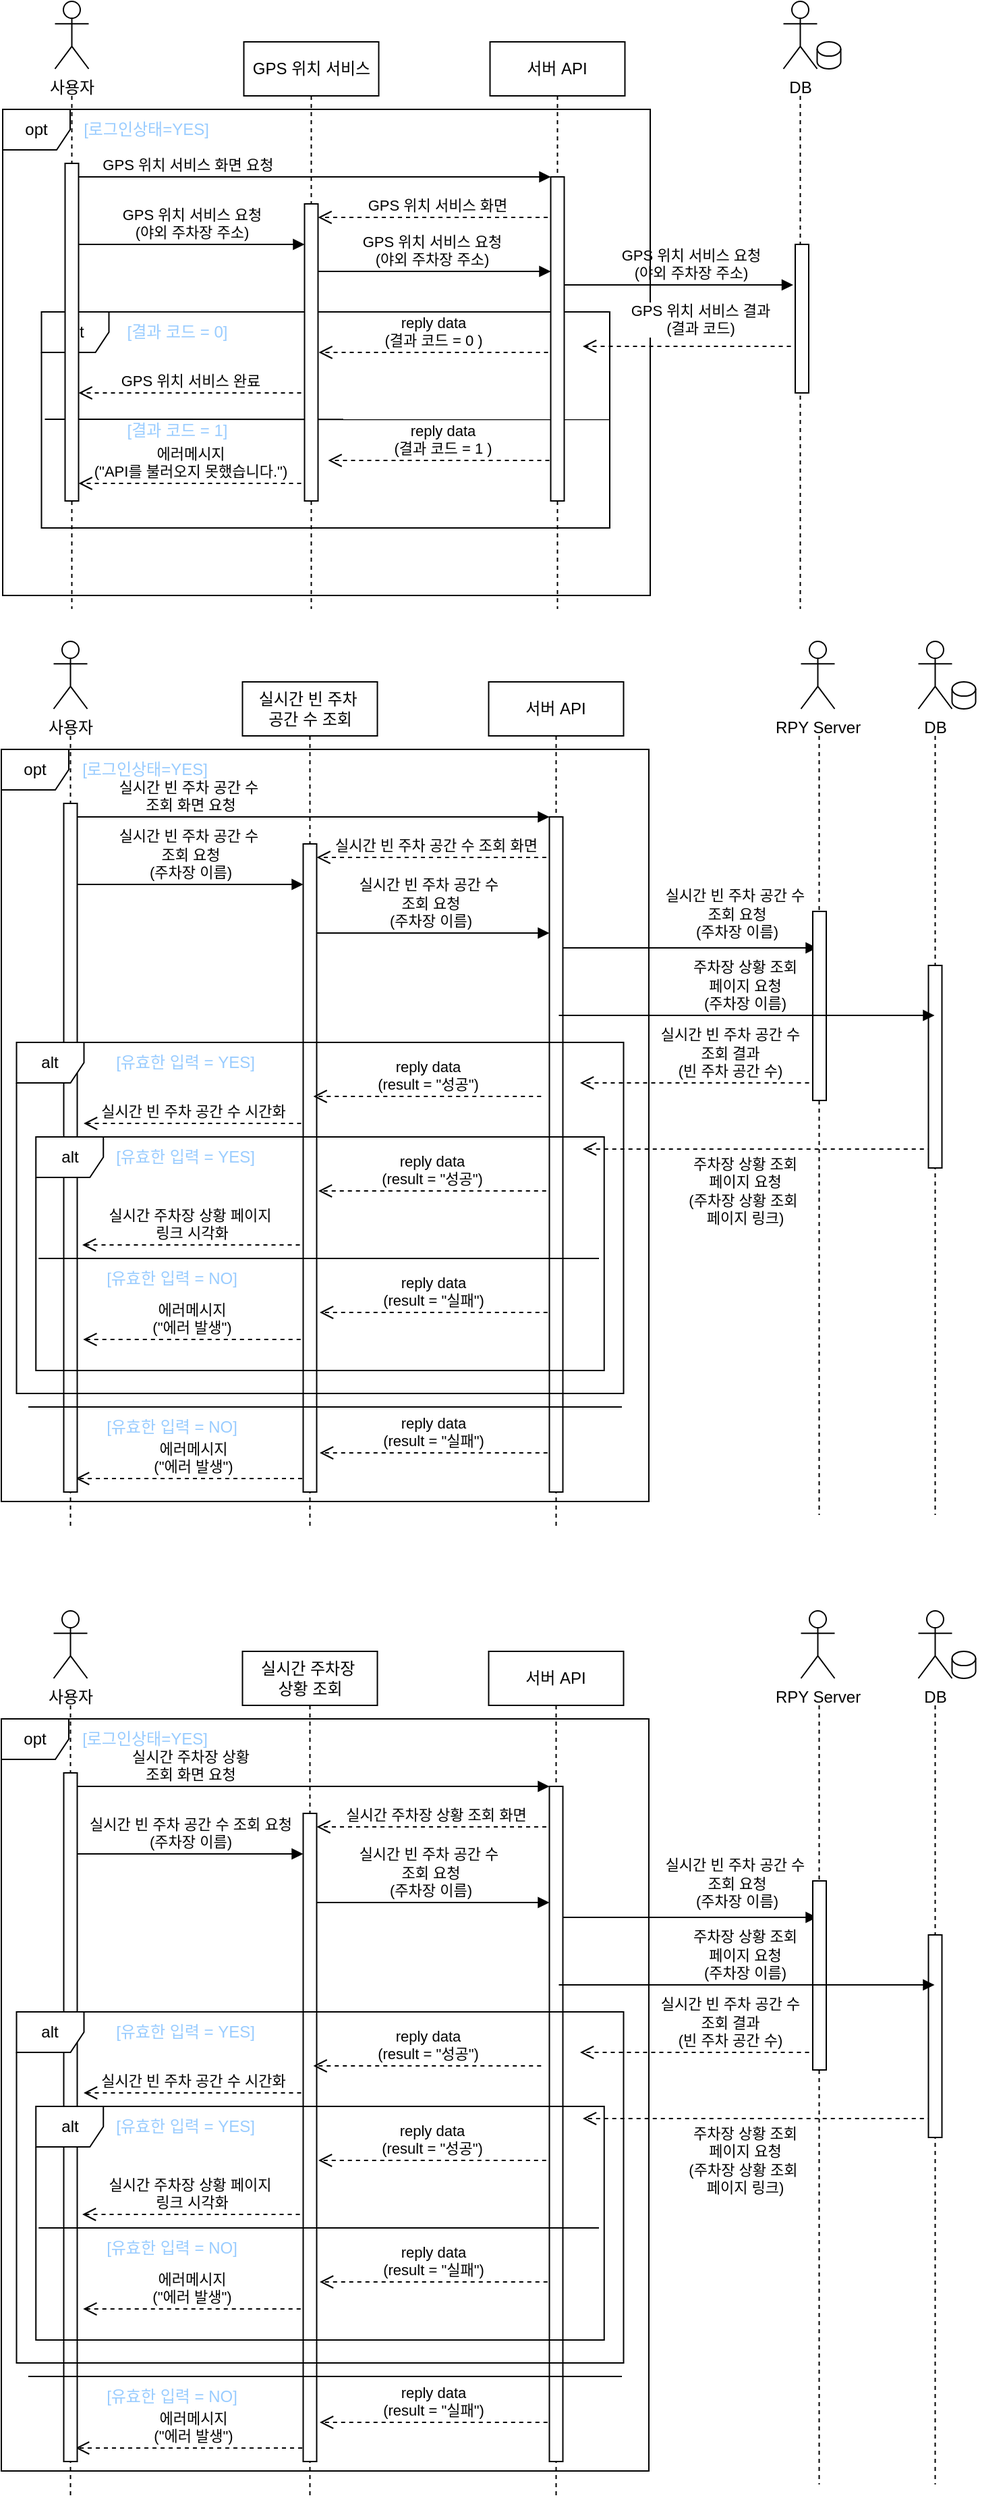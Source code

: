 <mxfile version="25.0.1" pages="4">
  <diagram id="CkX7IKVeA8xktEJk1OTl" name="사용자 12, 13, 14">
    <mxGraphModel dx="1256" dy="867" grid="1" gridSize="10" guides="1" tooltips="1" connect="1" arrows="0" fold="1" page="1" pageScale="1" pageWidth="827" pageHeight="1169" math="0" shadow="0">
      <root>
        <mxCell id="0" />
        <mxCell id="1" parent="0" />
        <mxCell id="KfvKK6j1dRAtLxp7CLel-43" value="에러메시지&lt;div&gt;(&quot;에러 발생&quot;)&lt;/div&gt;" style="html=1;verticalAlign=bottom;endArrow=open;dashed=1;endSize=8;edgeStyle=elbowEdgeStyle;elbow=vertical;curved=0;rounded=0;entryX=0.498;entryY=0.932;entryDx=0;entryDy=0;entryPerimeter=0;" edge="1" parent="1">
          <mxGeometry relative="1" as="geometry">
            <mxPoint x="94.05" y="1114.084" as="targetPoint" />
            <Array as="points">
              <mxPoint x="193" y="1114" />
            </Array>
            <mxPoint x="268" y="1114" as="sourcePoint" />
            <mxPoint as="offset" />
          </mxGeometry>
        </mxCell>
        <mxCell id="KfvKK6j1dRAtLxp7CLel-51" value="주차장 상황 조회&lt;div&gt;페이지 요청&lt;div&gt;(주차장 상황 조회&amp;nbsp;&lt;/div&gt;&lt;div&gt;페이지 링크)&lt;/div&gt;&lt;/div&gt;" style="html=1;verticalAlign=bottom;endArrow=open;dashed=1;endSize=8;edgeStyle=elbowEdgeStyle;elbow=vertical;curved=0;rounded=0;" edge="1" parent="1">
          <mxGeometry x="0.094" y="60" relative="1" as="geometry">
            <mxPoint x="470.0" y="870" as="targetPoint" />
            <Array as="points">
              <mxPoint x="614.62" y="870" />
            </Array>
            <mxPoint x="734.87" y="870" as="sourcePoint" />
            <mxPoint as="offset" />
          </mxGeometry>
        </mxCell>
        <mxCell id="KfvKK6j1dRAtLxp7CLel-35" value="실시간 빈 주차 공간 수&lt;div&gt;조회 결과&lt;br&gt;&lt;div&gt;&lt;div&gt;(빈 주차 공간 수)&lt;/div&gt;&lt;/div&gt;&lt;/div&gt;" style="html=1;verticalAlign=bottom;endArrow=open;dashed=1;endSize=8;edgeStyle=elbowEdgeStyle;elbow=vertical;curved=0;rounded=0;" edge="1" parent="1">
          <mxGeometry x="-0.265" relative="1" as="geometry">
            <mxPoint x="468" y="821.5" as="targetPoint" />
            <Array as="points">
              <mxPoint x="547.25" y="821" />
            </Array>
            <mxPoint x="643.75" y="821" as="sourcePoint" />
            <mxPoint as="offset" />
          </mxGeometry>
        </mxCell>
        <mxCell id="KfvKK6j1dRAtLxp7CLel-7" value="GPS 위치 서비스 요청&lt;div&gt;(야외 주차장 주소)&lt;/div&gt;" style="html=1;verticalAlign=bottom;endArrow=block;edgeStyle=elbowEdgeStyle;elbow=horizontal;curved=0;rounded=0;" edge="1" parent="1">
          <mxGeometry x="0.136" relative="1" as="geometry">
            <mxPoint x="450" y="230" as="sourcePoint" />
            <Array as="points">
              <mxPoint x="535" y="230" />
            </Array>
            <mxPoint x="626" y="230" as="targetPoint" />
            <mxPoint as="offset" />
          </mxGeometry>
        </mxCell>
        <mxCell id="KfvKK6j1dRAtLxp7CLel-4" value="GPS 위치 서비스 요청&lt;div&gt;(야외 주차장 주소)&lt;/div&gt;" style="html=1;verticalAlign=bottom;endArrow=block;edgeStyle=elbowEdgeStyle;elbow=vertical;curved=0;rounded=0;" edge="1" parent="1" target="H3meOQHRYDxDSCgQVIrz-5">
          <mxGeometry x="0.036" relative="1" as="geometry">
            <mxPoint x="90" y="200" as="sourcePoint" />
            <Array as="points">
              <mxPoint x="175" y="200" />
            </Array>
            <mxPoint x="260.5" y="200" as="targetPoint" />
            <mxPoint as="offset" />
          </mxGeometry>
        </mxCell>
        <mxCell id="KfvKK6j1dRAtLxp7CLel-3" value="GPS 위치 서비스 화면" style="html=1;verticalAlign=bottom;endArrow=open;dashed=1;endSize=8;edgeStyle=elbowEdgeStyle;elbow=vertical;curved=0;rounded=0;" edge="1" parent="1" target="H3meOQHRYDxDSCgQVIrz-5">
          <mxGeometry relative="1" as="geometry">
            <mxPoint x="280" y="180" as="targetPoint" />
            <Array as="points">
              <mxPoint x="375" y="180" />
            </Array>
            <mxPoint x="450" y="180" as="sourcePoint" />
          </mxGeometry>
        </mxCell>
        <mxCell id="H3meOQHRYDxDSCgQVIrz-1" value="opt" style="shape=umlFrame;whiteSpace=wrap;html=1;pointerEvents=0;recursiveResize=0;container=1;collapsible=0;width=50;height=30;" parent="1" vertex="1">
          <mxGeometry x="40" y="100" width="480" height="360" as="geometry" />
        </mxCell>
        <mxCell id="KfvKK6j1dRAtLxp7CLel-5" value="GPS 위치 서비스 요청&lt;div&gt;(야외 주차장 주소)&lt;/div&gt;" style="html=1;verticalAlign=bottom;endArrow=block;edgeStyle=elbowEdgeStyle;elbow=horizontal;curved=0;rounded=0;" edge="1" parent="H3meOQHRYDxDSCgQVIrz-1" target="H3meOQHRYDxDSCgQVIrz-10">
          <mxGeometry relative="1" as="geometry">
            <mxPoint x="230" y="120" as="sourcePoint" />
            <Array as="points">
              <mxPoint x="315" y="120" />
            </Array>
            <mxPoint x="404" y="120" as="targetPoint" />
          </mxGeometry>
        </mxCell>
        <mxCell id="H3meOQHRYDxDSCgQVIrz-2" value="&lt;font color=&quot;#99ccff&quot;&gt;[로그인상태=YES]&lt;/font&gt;" style="text;html=1;align=center;verticalAlign=middle;resizable=0;points=[];autosize=1;strokeColor=none;fillColor=none;" parent="H3meOQHRYDxDSCgQVIrz-1" vertex="1">
          <mxGeometry x="46.25" width="120" height="30" as="geometry" />
        </mxCell>
        <mxCell id="H3meOQHRYDxDSCgQVIrz-3" value="GPS 위치 서비스 화면 요청&amp;nbsp;&amp;nbsp;" style="html=1;verticalAlign=bottom;endArrow=block;edgeStyle=elbowEdgeStyle;elbow=vertical;curved=0;rounded=0;" parent="H3meOQHRYDxDSCgQVIrz-1" edge="1" target="H3meOQHRYDxDSCgQVIrz-10">
          <mxGeometry x="-0.508" relative="1" as="geometry">
            <mxPoint x="53.25" y="50" as="sourcePoint" />
            <Array as="points">
              <mxPoint x="138.25" y="50" />
            </Array>
            <mxPoint x="223.75" y="50" as="targetPoint" />
            <mxPoint as="offset" />
          </mxGeometry>
        </mxCell>
        <mxCell id="H3meOQHRYDxDSCgQVIrz-18" value="alt" style="shape=umlFrame;whiteSpace=wrap;html=1;pointerEvents=0;recursiveResize=0;container=1;collapsible=0;width=50;height=30;" parent="H3meOQHRYDxDSCgQVIrz-1" vertex="1">
          <mxGeometry x="28.75" y="150" width="421.25" height="160" as="geometry" />
        </mxCell>
        <mxCell id="H3meOQHRYDxDSCgQVIrz-19" value="GPS 위치 서비스 완료" style="html=1;verticalAlign=bottom;endArrow=open;dashed=1;endSize=8;edgeStyle=elbowEdgeStyle;elbow=vertical;curved=0;rounded=0;" parent="H3meOQHRYDxDSCgQVIrz-18" edge="1" target="H3meOQHRYDxDSCgQVIrz-8">
          <mxGeometry relative="1" as="geometry">
            <mxPoint x="31.25" y="60" as="targetPoint" />
            <Array as="points">
              <mxPoint x="117.5" y="60" />
            </Array>
            <mxPoint x="192.5" y="60" as="sourcePoint" />
            <mxPoint as="offset" />
          </mxGeometry>
        </mxCell>
        <mxCell id="H3meOQHRYDxDSCgQVIrz-20" value="&lt;font color=&quot;#99ccff&quot;&gt;[결과 코드 = 0]&lt;/font&gt;" style="text;html=1;align=center;verticalAlign=middle;resizable=0;points=[];autosize=1;strokeColor=none;fillColor=none;" parent="H3meOQHRYDxDSCgQVIrz-18" vertex="1">
          <mxGeometry x="50" width="100" height="30" as="geometry" />
        </mxCell>
        <mxCell id="H3meOQHRYDxDSCgQVIrz-21" value="" style="endArrow=none;html=1;rounded=0;entryX=0.999;entryY=0.498;entryDx=0;entryDy=0;entryPerimeter=0;" parent="H3meOQHRYDxDSCgQVIrz-18" target="H3meOQHRYDxDSCgQVIrz-18" edge="1">
          <mxGeometry width="50" height="50" relative="1" as="geometry">
            <mxPoint x="2.5" y="79.5" as="sourcePoint" />
            <mxPoint x="382.5" y="80" as="targetPoint" />
          </mxGeometry>
        </mxCell>
        <mxCell id="H3meOQHRYDxDSCgQVIrz-22" value="&lt;span style=&quot;color: rgb(153, 204, 255);&quot;&gt;[결과 코드 = 1]&lt;/span&gt;" style="text;html=1;align=center;verticalAlign=middle;resizable=0;points=[];autosize=1;strokeColor=none;fillColor=none;" parent="H3meOQHRYDxDSCgQVIrz-18" vertex="1">
          <mxGeometry x="50" y="73" width="100" height="30" as="geometry" />
        </mxCell>
        <mxCell id="H3meOQHRYDxDSCgQVIrz-23" value="reply data&lt;div&gt;(결과 코드 = 0 )&lt;/div&gt;" style="html=1;verticalAlign=bottom;endArrow=open;dashed=1;endSize=8;edgeStyle=elbowEdgeStyle;elbow=vertical;curved=0;rounded=0;" parent="H3meOQHRYDxDSCgQVIrz-18" edge="1">
          <mxGeometry relative="1" as="geometry">
            <mxPoint x="205.5" y="30" as="targetPoint" />
            <Array as="points">
              <mxPoint x="300.5" y="30" />
            </Array>
            <mxPoint x="375.5" y="30" as="sourcePoint" />
            <mxPoint as="offset" />
          </mxGeometry>
        </mxCell>
        <mxCell id="H3meOQHRYDxDSCgQVIrz-24" value="reply data&lt;div&gt;(결과 코드 = 1 )&lt;/div&gt;" style="html=1;verticalAlign=bottom;endArrow=open;dashed=1;endSize=8;edgeStyle=elbowEdgeStyle;elbow=vertical;curved=0;rounded=0;" parent="H3meOQHRYDxDSCgQVIrz-18" edge="1">
          <mxGeometry relative="1" as="geometry">
            <mxPoint x="212.5" y="110" as="targetPoint" />
            <Array as="points">
              <mxPoint x="307.5" y="110" />
            </Array>
            <mxPoint x="382.5" y="110" as="sourcePoint" />
            <mxPoint as="offset" />
          </mxGeometry>
        </mxCell>
        <mxCell id="H3meOQHRYDxDSCgQVIrz-25" value="에러메시지&lt;div&gt;(&quot;API를 불러오지 못했습니다.&quot;)&lt;/div&gt;" style="html=1;verticalAlign=bottom;endArrow=open;dashed=1;endSize=8;edgeStyle=elbowEdgeStyle;elbow=vertical;curved=0;rounded=0;" parent="H3meOQHRYDxDSCgQVIrz-18" edge="1" target="H3meOQHRYDxDSCgQVIrz-8">
          <mxGeometry relative="1" as="geometry">
            <mxPoint x="31.25" y="127" as="targetPoint" />
            <Array as="points">
              <mxPoint x="117.5" y="127" />
            </Array>
            <mxPoint x="192.5" y="127" as="sourcePoint" />
            <mxPoint as="offset" />
          </mxGeometry>
        </mxCell>
        <mxCell id="H3meOQHRYDxDSCgQVIrz-4" value="GPS 위치 서비스" style="shape=umlLifeline;perimeter=lifelinePerimeter;whiteSpace=wrap;html=1;container=0;dropTarget=0;collapsible=0;recursiveResize=0;outlineConnect=0;portConstraint=eastwest;newEdgeStyle={&quot;edgeStyle&quot;:&quot;elbowEdgeStyle&quot;,&quot;elbow&quot;:&quot;vertical&quot;,&quot;curved&quot;:0,&quot;rounded&quot;:0};" parent="1" vertex="1">
          <mxGeometry x="218.75" y="50" width="100" height="420" as="geometry" />
        </mxCell>
        <mxCell id="H3meOQHRYDxDSCgQVIrz-5" value="" style="html=1;points=[];perimeter=orthogonalPerimeter;outlineConnect=0;targetShapes=umlLifeline;portConstraint=eastwest;newEdgeStyle={&quot;edgeStyle&quot;:&quot;elbowEdgeStyle&quot;,&quot;elbow&quot;:&quot;vertical&quot;,&quot;curved&quot;:0,&quot;rounded&quot;:0};" parent="H3meOQHRYDxDSCgQVIrz-4" vertex="1">
          <mxGeometry x="45" y="120" width="10" height="220" as="geometry" />
        </mxCell>
        <mxCell id="H3meOQHRYDxDSCgQVIrz-6" value="사용자" style="shape=umlActor;verticalLabelPosition=bottom;verticalAlign=top;html=1;" parent="1" vertex="1">
          <mxGeometry x="78.75" y="20" width="25" height="50" as="geometry" />
        </mxCell>
        <mxCell id="H3meOQHRYDxDSCgQVIrz-7" value="" style="shape=umlLifeline;perimeter=lifelinePerimeter;whiteSpace=wrap;html=1;container=0;dropTarget=0;collapsible=0;recursiveResize=0;outlineConnect=0;portConstraint=eastwest;newEdgeStyle={&quot;edgeStyle&quot;:&quot;elbowEdgeStyle&quot;,&quot;elbow&quot;:&quot;vertical&quot;,&quot;curved&quot;:0,&quot;rounded&quot;:0};size=0;" parent="1" vertex="1">
          <mxGeometry x="41.25" y="90" width="100" height="380" as="geometry" />
        </mxCell>
        <mxCell id="H3meOQHRYDxDSCgQVIrz-8" value="" style="html=1;points=[];perimeter=orthogonalPerimeter;outlineConnect=0;targetShapes=umlLifeline;portConstraint=eastwest;newEdgeStyle={&quot;edgeStyle&quot;:&quot;elbowEdgeStyle&quot;,&quot;elbow&quot;:&quot;vertical&quot;,&quot;curved&quot;:0,&quot;rounded&quot;:0};" parent="H3meOQHRYDxDSCgQVIrz-7" vertex="1">
          <mxGeometry x="45" y="50" width="10" height="250" as="geometry" />
        </mxCell>
        <mxCell id="H3meOQHRYDxDSCgQVIrz-9" value="서버 API" style="shape=umlLifeline;perimeter=lifelinePerimeter;whiteSpace=wrap;html=1;container=0;dropTarget=0;collapsible=0;recursiveResize=0;outlineConnect=0;portConstraint=eastwest;newEdgeStyle={&quot;edgeStyle&quot;:&quot;elbowEdgeStyle&quot;,&quot;elbow&quot;:&quot;vertical&quot;,&quot;curved&quot;:0,&quot;rounded&quot;:0};" parent="1" vertex="1">
          <mxGeometry x="401.25" y="50" width="100" height="420" as="geometry" />
        </mxCell>
        <mxCell id="H3meOQHRYDxDSCgQVIrz-10" value="" style="html=1;points=[];perimeter=orthogonalPerimeter;outlineConnect=0;targetShapes=umlLifeline;portConstraint=eastwest;newEdgeStyle={&quot;edgeStyle&quot;:&quot;elbowEdgeStyle&quot;,&quot;elbow&quot;:&quot;vertical&quot;,&quot;curved&quot;:0,&quot;rounded&quot;:0};" parent="H3meOQHRYDxDSCgQVIrz-9" vertex="1">
          <mxGeometry x="45" y="100" width="10" height="240" as="geometry" />
        </mxCell>
        <mxCell id="H3meOQHRYDxDSCgQVIrz-12" value="" style="shape=umlLifeline;perimeter=lifelinePerimeter;whiteSpace=wrap;html=1;container=0;dropTarget=0;collapsible=0;recursiveResize=0;outlineConnect=0;portConstraint=eastwest;newEdgeStyle={&quot;edgeStyle&quot;:&quot;elbowEdgeStyle&quot;,&quot;elbow&quot;:&quot;vertical&quot;,&quot;curved&quot;:0,&quot;rounded&quot;:0};size=0;" parent="1" vertex="1">
          <mxGeometry x="581.25" y="90" width="100" height="380" as="geometry" />
        </mxCell>
        <mxCell id="H3meOQHRYDxDSCgQVIrz-13" value="" style="html=1;points=[];perimeter=orthogonalPerimeter;outlineConnect=0;targetShapes=umlLifeline;portConstraint=eastwest;newEdgeStyle={&quot;edgeStyle&quot;:&quot;elbowEdgeStyle&quot;,&quot;elbow&quot;:&quot;vertical&quot;,&quot;curved&quot;:0,&quot;rounded&quot;:0};" parent="H3meOQHRYDxDSCgQVIrz-12" vertex="1">
          <mxGeometry x="46.25" y="110" width="10" height="110" as="geometry" />
        </mxCell>
        <mxCell id="H3meOQHRYDxDSCgQVIrz-14" value="" style="shape=cylinder3;whiteSpace=wrap;html=1;boundedLbl=1;backgroundOutline=1;size=5.278;" parent="1" vertex="1">
          <mxGeometry x="643.75" y="50" width="17.5" height="20" as="geometry" />
        </mxCell>
        <mxCell id="H3meOQHRYDxDSCgQVIrz-16" value="DB" style="shape=umlActor;verticalLabelPosition=bottom;verticalAlign=top;html=1;" parent="1" vertex="1">
          <mxGeometry x="618.75" y="20" width="25" height="50" as="geometry" />
        </mxCell>
        <mxCell id="H3meOQHRYDxDSCgQVIrz-17" value="GPS 위치 서비스 결과&lt;div&gt;(결과 코드)&lt;/div&gt;" style="html=1;verticalAlign=bottom;endArrow=open;dashed=1;endSize=8;edgeStyle=elbowEdgeStyle;elbow=vertical;curved=0;rounded=0;" parent="1" edge="1">
          <mxGeometry x="-0.127" y="-5" relative="1" as="geometry">
            <mxPoint x="470" y="276" as="targetPoint" />
            <Array as="points">
              <mxPoint x="549.25" y="275.5" />
            </Array>
            <mxPoint x="624.25" y="275.5" as="sourcePoint" />
            <mxPoint as="offset" />
          </mxGeometry>
        </mxCell>
        <mxCell id="KfvKK6j1dRAtLxp7CLel-9" value="실시간 빈 주차 공간 수&amp;nbsp;&lt;div&gt;조회 요청&lt;/div&gt;&lt;div&gt;(주차장 이름)&lt;/div&gt;" style="html=1;verticalAlign=bottom;endArrow=block;edgeStyle=elbowEdgeStyle;elbow=horizontal;curved=0;rounded=0;" edge="1" parent="1">
          <mxGeometry x="0.375" y="3" relative="1" as="geometry">
            <mxPoint x="452.25" y="721" as="sourcePoint" />
            <Array as="points">
              <mxPoint x="537.25" y="721" />
            </Array>
            <mxPoint x="643.75" y="721" as="targetPoint" />
            <mxPoint as="offset" />
          </mxGeometry>
        </mxCell>
        <mxCell id="KfvKK6j1dRAtLxp7CLel-10" value="실시간 빈 주차 공간 수&amp;nbsp;&lt;div&gt;조회 요청&lt;/div&gt;&lt;div&gt;(주차장 이름)&lt;/div&gt;" style="html=1;verticalAlign=bottom;endArrow=block;edgeStyle=elbowEdgeStyle;elbow=vertical;curved=0;rounded=0;" edge="1" parent="1" target="KfvKK6j1dRAtLxp7CLel-25">
          <mxGeometry x="0.036" relative="1" as="geometry">
            <mxPoint x="89" y="674" as="sourcePoint" />
            <Array as="points">
              <mxPoint x="174" y="674" />
            </Array>
            <mxPoint x="259.5" y="674" as="targetPoint" />
            <mxPoint as="offset" />
          </mxGeometry>
        </mxCell>
        <mxCell id="KfvKK6j1dRAtLxp7CLel-11" value="실시간 빈 주차 공간 수 조회 화면" style="html=1;verticalAlign=bottom;endArrow=open;dashed=1;endSize=8;edgeStyle=elbowEdgeStyle;elbow=vertical;curved=0;rounded=0;" edge="1" parent="1" target="KfvKK6j1dRAtLxp7CLel-25">
          <mxGeometry relative="1" as="geometry">
            <mxPoint x="279" y="654" as="targetPoint" />
            <Array as="points">
              <mxPoint x="374" y="654" />
            </Array>
            <mxPoint x="449" y="654" as="sourcePoint" />
          </mxGeometry>
        </mxCell>
        <mxCell id="KfvKK6j1dRAtLxp7CLel-12" value="opt" style="shape=umlFrame;whiteSpace=wrap;html=1;pointerEvents=0;recursiveResize=0;container=1;collapsible=0;width=50;height=30;" vertex="1" parent="1">
          <mxGeometry x="39" y="574" width="480" height="557" as="geometry" />
        </mxCell>
        <mxCell id="KfvKK6j1dRAtLxp7CLel-13" value="실시간 빈 주차 공간 수&amp;nbsp;&lt;div&gt;조회 요청&lt;/div&gt;&lt;div&gt;(주차장 이름)&lt;/div&gt;" style="html=1;verticalAlign=bottom;endArrow=block;edgeStyle=elbowEdgeStyle;elbow=horizontal;curved=0;rounded=0;" edge="1" parent="KfvKK6j1dRAtLxp7CLel-12">
          <mxGeometry relative="1" as="geometry">
            <mxPoint x="230" y="136" as="sourcePoint" />
            <Array as="points">
              <mxPoint x="315" y="136" />
            </Array>
            <mxPoint x="406.25" y="136" as="targetPoint" />
          </mxGeometry>
        </mxCell>
        <mxCell id="KfvKK6j1dRAtLxp7CLel-14" value="&lt;font color=&quot;#99ccff&quot;&gt;[로그인상태=YES]&lt;/font&gt;" style="text;html=1;align=center;verticalAlign=middle;resizable=0;points=[];autosize=1;strokeColor=none;fillColor=none;" vertex="1" parent="KfvKK6j1dRAtLxp7CLel-12">
          <mxGeometry x="46.25" width="120" height="30" as="geometry" />
        </mxCell>
        <mxCell id="KfvKK6j1dRAtLxp7CLel-15" value="실시간 빈 주차 공간 수&amp;nbsp;&lt;div&gt;조회 화면 요청&lt;/div&gt;" style="html=1;verticalAlign=bottom;endArrow=block;edgeStyle=elbowEdgeStyle;elbow=vertical;curved=0;rounded=0;" edge="1" parent="KfvKK6j1dRAtLxp7CLel-12" target="KfvKK6j1dRAtLxp7CLel-30">
          <mxGeometry x="-0.508" relative="1" as="geometry">
            <mxPoint x="53.25" y="50" as="sourcePoint" />
            <Array as="points">
              <mxPoint x="138.25" y="50" />
            </Array>
            <mxPoint x="223.75" y="50" as="targetPoint" />
            <mxPoint as="offset" />
          </mxGeometry>
        </mxCell>
        <mxCell id="KfvKK6j1dRAtLxp7CLel-61" value="&lt;span style=&quot;color: rgb(153, 204, 255);&quot;&gt;[유효한 입력 = NO]&lt;/span&gt;" style="text;html=1;align=center;verticalAlign=middle;resizable=0;points=[];autosize=1;strokeColor=none;fillColor=none;" vertex="1" parent="KfvKK6j1dRAtLxp7CLel-12">
          <mxGeometry x="61" y="487" width="130" height="30" as="geometry" />
        </mxCell>
        <mxCell id="KfvKK6j1dRAtLxp7CLel-24" value="실시간 빈 주차&amp;nbsp;&lt;div&gt;&lt;span style=&quot;background-color: initial;&quot;&gt;공간 수 조회&lt;/span&gt;&lt;/div&gt;" style="shape=umlLifeline;perimeter=lifelinePerimeter;whiteSpace=wrap;html=1;container=0;dropTarget=0;collapsible=0;recursiveResize=0;outlineConnect=0;portConstraint=eastwest;newEdgeStyle={&quot;edgeStyle&quot;:&quot;elbowEdgeStyle&quot;,&quot;elbow&quot;:&quot;vertical&quot;,&quot;curved&quot;:0,&quot;rounded&quot;:0};" vertex="1" parent="1">
          <mxGeometry x="217.75" y="524" width="100" height="627" as="geometry" />
        </mxCell>
        <mxCell id="KfvKK6j1dRAtLxp7CLel-25" value="" style="html=1;points=[];perimeter=orthogonalPerimeter;outlineConnect=0;targetShapes=umlLifeline;portConstraint=eastwest;newEdgeStyle={&quot;edgeStyle&quot;:&quot;elbowEdgeStyle&quot;,&quot;elbow&quot;:&quot;vertical&quot;,&quot;curved&quot;:0,&quot;rounded&quot;:0};" vertex="1" parent="KfvKK6j1dRAtLxp7CLel-24">
          <mxGeometry x="45" y="120" width="10" height="480" as="geometry" />
        </mxCell>
        <mxCell id="KfvKK6j1dRAtLxp7CLel-26" value="사용자" style="shape=umlActor;verticalLabelPosition=bottom;verticalAlign=top;html=1;" vertex="1" parent="1">
          <mxGeometry x="77.75" y="494" width="25" height="50" as="geometry" />
        </mxCell>
        <mxCell id="KfvKK6j1dRAtLxp7CLel-27" value="" style="shape=umlLifeline;perimeter=lifelinePerimeter;whiteSpace=wrap;html=1;container=0;dropTarget=0;collapsible=0;recursiveResize=0;outlineConnect=0;portConstraint=eastwest;newEdgeStyle={&quot;edgeStyle&quot;:&quot;elbowEdgeStyle&quot;,&quot;elbow&quot;:&quot;vertical&quot;,&quot;curved&quot;:0,&quot;rounded&quot;:0};size=0;" vertex="1" parent="1">
          <mxGeometry x="40.25" y="564" width="100" height="587" as="geometry" />
        </mxCell>
        <mxCell id="KfvKK6j1dRAtLxp7CLel-28" value="" style="html=1;points=[];perimeter=orthogonalPerimeter;outlineConnect=0;targetShapes=umlLifeline;portConstraint=eastwest;newEdgeStyle={&quot;edgeStyle&quot;:&quot;elbowEdgeStyle&quot;,&quot;elbow&quot;:&quot;vertical&quot;,&quot;curved&quot;:0,&quot;rounded&quot;:0};" vertex="1" parent="KfvKK6j1dRAtLxp7CLel-27">
          <mxGeometry x="45" y="50" width="10" height="510" as="geometry" />
        </mxCell>
        <mxCell id="KfvKK6j1dRAtLxp7CLel-29" value="서버 API" style="shape=umlLifeline;perimeter=lifelinePerimeter;whiteSpace=wrap;html=1;container=0;dropTarget=0;collapsible=0;recursiveResize=0;outlineConnect=0;portConstraint=eastwest;newEdgeStyle={&quot;edgeStyle&quot;:&quot;elbowEdgeStyle&quot;,&quot;elbow&quot;:&quot;vertical&quot;,&quot;curved&quot;:0,&quot;rounded&quot;:0};" vertex="1" parent="1">
          <mxGeometry x="400.25" y="524" width="100" height="627" as="geometry" />
        </mxCell>
        <mxCell id="KfvKK6j1dRAtLxp7CLel-30" value="" style="html=1;points=[];perimeter=orthogonalPerimeter;outlineConnect=0;targetShapes=umlLifeline;portConstraint=eastwest;newEdgeStyle={&quot;edgeStyle&quot;:&quot;elbowEdgeStyle&quot;,&quot;elbow&quot;:&quot;vertical&quot;,&quot;curved&quot;:0,&quot;rounded&quot;:0};" vertex="1" parent="KfvKK6j1dRAtLxp7CLel-29">
          <mxGeometry x="45" y="100" width="10" height="500" as="geometry" />
        </mxCell>
        <mxCell id="KfvKK6j1dRAtLxp7CLel-31" value="" style="shape=umlLifeline;perimeter=lifelinePerimeter;whiteSpace=wrap;html=1;container=0;dropTarget=0;collapsible=0;recursiveResize=0;outlineConnect=0;portConstraint=eastwest;newEdgeStyle={&quot;edgeStyle&quot;:&quot;elbowEdgeStyle&quot;,&quot;elbow&quot;:&quot;vertical&quot;,&quot;curved&quot;:0,&quot;rounded&quot;:0};size=0;" vertex="1" parent="1">
          <mxGeometry x="595.25" y="564" width="100" height="577" as="geometry" />
        </mxCell>
        <mxCell id="KfvKK6j1dRAtLxp7CLel-32" value="" style="html=1;points=[];perimeter=orthogonalPerimeter;outlineConnect=0;targetShapes=umlLifeline;portConstraint=eastwest;newEdgeStyle={&quot;edgeStyle&quot;:&quot;elbowEdgeStyle&quot;,&quot;elbow&quot;:&quot;vertical&quot;,&quot;curved&quot;:0,&quot;rounded&quot;:0};" vertex="1" parent="KfvKK6j1dRAtLxp7CLel-31">
          <mxGeometry x="45.25" y="130" width="10" height="140" as="geometry" />
        </mxCell>
        <mxCell id="KfvKK6j1dRAtLxp7CLel-34" value="RPY Server" style="shape=umlActor;verticalLabelPosition=bottom;verticalAlign=top;html=1;" vertex="1" parent="1">
          <mxGeometry x="631.75" y="494" width="25" height="50" as="geometry" />
        </mxCell>
        <mxCell id="KfvKK6j1dRAtLxp7CLel-45" value="" style="shape=umlLifeline;perimeter=lifelinePerimeter;whiteSpace=wrap;html=1;container=0;dropTarget=0;collapsible=0;recursiveResize=0;outlineConnect=0;portConstraint=eastwest;newEdgeStyle={&quot;edgeStyle&quot;:&quot;elbowEdgeStyle&quot;,&quot;elbow&quot;:&quot;vertical&quot;,&quot;curved&quot;:0,&quot;rounded&quot;:0};size=0;" vertex="1" parent="1">
          <mxGeometry x="681.25" y="564" width="100" height="577" as="geometry" />
        </mxCell>
        <mxCell id="KfvKK6j1dRAtLxp7CLel-46" value="" style="html=1;points=[];perimeter=orthogonalPerimeter;outlineConnect=0;targetShapes=umlLifeline;portConstraint=eastwest;newEdgeStyle={&quot;edgeStyle&quot;:&quot;elbowEdgeStyle&quot;,&quot;elbow&quot;:&quot;vertical&quot;,&quot;curved&quot;:0,&quot;rounded&quot;:0};" vertex="1" parent="KfvKK6j1dRAtLxp7CLel-45">
          <mxGeometry x="45" y="170" width="10" height="150" as="geometry" />
        </mxCell>
        <mxCell id="KfvKK6j1dRAtLxp7CLel-47" value="" style="shape=cylinder3;whiteSpace=wrap;html=1;boundedLbl=1;backgroundOutline=1;size=5.278;" vertex="1" parent="1">
          <mxGeometry x="743.75" y="524" width="17.5" height="20" as="geometry" />
        </mxCell>
        <mxCell id="KfvKK6j1dRAtLxp7CLel-48" value="DB" style="shape=umlActor;verticalLabelPosition=bottom;verticalAlign=top;html=1;" vertex="1" parent="1">
          <mxGeometry x="718.75" y="494" width="25" height="50" as="geometry" />
        </mxCell>
        <mxCell id="KfvKK6j1dRAtLxp7CLel-50" value="주차장 상황 조회&lt;div&gt;페이지 요청&lt;div&gt;&lt;div&gt;(주차장 이름)&lt;/div&gt;&lt;/div&gt;&lt;/div&gt;" style="html=1;verticalAlign=bottom;endArrow=block;edgeStyle=elbowEdgeStyle;elbow=horizontal;curved=0;rounded=0;" edge="1" parent="1" target="KfvKK6j1dRAtLxp7CLel-45">
          <mxGeometry x="-0.011" relative="1" as="geometry">
            <mxPoint x="452.25" y="771" as="sourcePoint" />
            <Array as="points">
              <mxPoint x="537.25" y="771" />
            </Array>
            <mxPoint x="643.75" y="771" as="targetPoint" />
            <mxPoint as="offset" />
          </mxGeometry>
        </mxCell>
        <mxCell id="KfvKK6j1dRAtLxp7CLel-39" value="" style="endArrow=none;html=1;rounded=0;" edge="1" parent="1">
          <mxGeometry width="50" height="50" relative="1" as="geometry">
            <mxPoint x="59" y="1061" as="sourcePoint" />
            <mxPoint x="499" y="1061" as="targetPoint" />
          </mxGeometry>
        </mxCell>
        <mxCell id="KfvKK6j1dRAtLxp7CLel-52" value="alt" style="shape=umlFrame;whiteSpace=wrap;html=1;pointerEvents=0;recursiveResize=0;container=1;collapsible=0;width=50;height=30;" vertex="1" parent="1">
          <mxGeometry x="50.25" y="791" width="450" height="260" as="geometry" />
        </mxCell>
        <mxCell id="KfvKK6j1dRAtLxp7CLel-53" value="실시간 빈 주차 공간 수 시간화" style="html=1;verticalAlign=bottom;endArrow=open;dashed=1;endSize=8;edgeStyle=elbowEdgeStyle;elbow=vertical;curved=0;rounded=0;" edge="1" parent="KfvKK6j1dRAtLxp7CLel-52">
          <mxGeometry relative="1" as="geometry">
            <mxPoint x="49.75" y="60" as="targetPoint" />
            <Array as="points">
              <mxPoint x="136" y="60" />
            </Array>
            <mxPoint x="211" y="60" as="sourcePoint" />
            <mxPoint as="offset" />
          </mxGeometry>
        </mxCell>
        <mxCell id="KfvKK6j1dRAtLxp7CLel-54" value="&lt;font color=&quot;#99ccff&quot;&gt;[유효한 입력 = YES]&lt;/font&gt;" style="text;html=1;align=center;verticalAlign=middle;resizable=0;points=[];autosize=1;strokeColor=none;fillColor=none;" vertex="1" parent="KfvKK6j1dRAtLxp7CLel-52">
          <mxGeometry x="59.75" width="130" height="30" as="geometry" />
        </mxCell>
        <mxCell id="KfvKK6j1dRAtLxp7CLel-56" value="reply data&lt;div&gt;(result = &quot;성공&quot;)&lt;/div&gt;" style="html=1;verticalAlign=bottom;endArrow=open;dashed=1;endSize=8;edgeStyle=elbowEdgeStyle;elbow=vertical;curved=0;rounded=0;" edge="1" parent="KfvKK6j1dRAtLxp7CLel-52">
          <mxGeometry relative="1" as="geometry">
            <mxPoint x="220" y="40" as="targetPoint" />
            <Array as="points">
              <mxPoint x="313.88" y="40" />
            </Array>
            <mxPoint x="388.88" y="40" as="sourcePoint" />
            <mxPoint as="offset" />
          </mxGeometry>
        </mxCell>
        <mxCell id="KfvKK6j1dRAtLxp7CLel-36" value="alt" style="shape=umlFrame;whiteSpace=wrap;html=1;pointerEvents=0;recursiveResize=0;container=1;collapsible=0;width=50;height=30;" vertex="1" parent="KfvKK6j1dRAtLxp7CLel-52">
          <mxGeometry x="14.37" y="70" width="421.25" height="173" as="geometry" />
        </mxCell>
        <mxCell id="KfvKK6j1dRAtLxp7CLel-40" value="&lt;span style=&quot;color: rgb(153, 204, 255);&quot;&gt;[유효한 입력 = YES]&lt;/span&gt;" style="text;html=1;align=center;verticalAlign=middle;resizable=0;points=[];autosize=1;strokeColor=none;fillColor=none;" vertex="1" parent="KfvKK6j1dRAtLxp7CLel-36">
          <mxGeometry x="45.38" width="130" height="30" as="geometry" />
        </mxCell>
        <mxCell id="KfvKK6j1dRAtLxp7CLel-58" value="reply data&lt;div&gt;(result = &quot;성공&quot;)&lt;/div&gt;" style="html=1;verticalAlign=bottom;endArrow=open;dashed=1;endSize=8;edgeStyle=elbowEdgeStyle;elbow=vertical;curved=0;rounded=0;" edge="1" parent="KfvKK6j1dRAtLxp7CLel-36">
          <mxGeometry relative="1" as="geometry">
            <mxPoint x="209.38" y="40" as="targetPoint" />
            <Array as="points">
              <mxPoint x="303.26" y="40" />
            </Array>
            <mxPoint x="378.26" y="40" as="sourcePoint" />
            <mxPoint as="offset" />
          </mxGeometry>
        </mxCell>
        <mxCell id="KfvKK6j1dRAtLxp7CLel-57" value="에러메시지&lt;div&gt;(&quot;에러 발생&quot;)&lt;/div&gt;" style="html=1;verticalAlign=bottom;endArrow=open;dashed=1;endSize=8;edgeStyle=elbowEdgeStyle;elbow=vertical;curved=0;rounded=0;" edge="1" parent="KfvKK6j1dRAtLxp7CLel-36">
          <mxGeometry relative="1" as="geometry">
            <mxPoint x="35.0" y="150" as="targetPoint" />
            <Array as="points">
              <mxPoint x="121.25" y="150" />
            </Array>
            <mxPoint x="196.25" y="150" as="sourcePoint" />
            <mxPoint as="offset" />
          </mxGeometry>
        </mxCell>
        <mxCell id="KfvKK6j1dRAtLxp7CLel-59" value="실시간 주차장 상황 페이지&amp;nbsp;&lt;div&gt;링크 시각화&lt;/div&gt;" style="html=1;verticalAlign=bottom;endArrow=open;dashed=1;endSize=8;edgeStyle=elbowEdgeStyle;elbow=vertical;curved=0;rounded=0;" edge="1" parent="KfvKK6j1dRAtLxp7CLel-36">
          <mxGeometry relative="1" as="geometry">
            <mxPoint x="34.38" y="80" as="targetPoint" />
            <Array as="points">
              <mxPoint x="120.63" y="80" />
            </Array>
            <mxPoint x="195.63" y="80" as="sourcePoint" />
            <mxPoint as="offset" />
          </mxGeometry>
        </mxCell>
        <mxCell id="KfvKK6j1dRAtLxp7CLel-60" value="&lt;span style=&quot;color: rgb(153, 204, 255);&quot;&gt;[유효한 입력 = NO]&lt;/span&gt;" style="text;html=1;align=center;verticalAlign=middle;resizable=0;points=[];autosize=1;strokeColor=none;fillColor=none;" vertex="1" parent="KfvKK6j1dRAtLxp7CLel-36">
          <mxGeometry x="35.38" y="90" width="130" height="30" as="geometry" />
        </mxCell>
        <mxCell id="KfvKK6j1dRAtLxp7CLel-63" value="reply data&lt;div&gt;(result = &quot;실패&quot;)&lt;/div&gt;" style="html=1;verticalAlign=bottom;endArrow=open;dashed=1;endSize=8;edgeStyle=elbowEdgeStyle;elbow=vertical;curved=0;rounded=0;" edge="1" parent="KfvKK6j1dRAtLxp7CLel-36">
          <mxGeometry relative="1" as="geometry">
            <mxPoint x="210.38" y="130" as="targetPoint" />
            <Array as="points">
              <mxPoint x="304.26" y="130" />
            </Array>
            <mxPoint x="379.26" y="130" as="sourcePoint" />
            <mxPoint as="offset" />
          </mxGeometry>
        </mxCell>
        <mxCell id="KfvKK6j1dRAtLxp7CLel-41" value="reply data&lt;div&gt;(result = &quot;실패&quot;)&lt;/div&gt;" style="html=1;verticalAlign=bottom;endArrow=open;dashed=1;endSize=8;edgeStyle=elbowEdgeStyle;elbow=vertical;curved=0;rounded=0;" edge="1" parent="1">
          <mxGeometry relative="1" as="geometry">
            <mxPoint x="275" y="1095" as="targetPoint" />
            <Array as="points">
              <mxPoint x="368.88" y="1095" />
            </Array>
            <mxPoint x="443.88" y="1095" as="sourcePoint" />
            <mxPoint as="offset" />
          </mxGeometry>
        </mxCell>
        <mxCell id="KfvKK6j1dRAtLxp7CLel-62" value="" style="endArrow=none;html=1;rounded=0;" edge="1" parent="1">
          <mxGeometry width="50" height="50" relative="1" as="geometry">
            <mxPoint x="66.62" y="951" as="sourcePoint" />
            <mxPoint x="482" y="951" as="targetPoint" />
          </mxGeometry>
        </mxCell>
        <mxCell id="KfvKK6j1dRAtLxp7CLel-64" value="에러메시지&lt;div&gt;(&quot;에러 발생&quot;)&lt;/div&gt;" style="html=1;verticalAlign=bottom;endArrow=open;dashed=1;endSize=8;edgeStyle=elbowEdgeStyle;elbow=vertical;curved=0;rounded=0;entryX=0.498;entryY=0.932;entryDx=0;entryDy=0;entryPerimeter=0;" edge="1" parent="1">
          <mxGeometry relative="1" as="geometry">
            <mxPoint x="94.05" y="1832.084" as="targetPoint" />
            <Array as="points">
              <mxPoint x="193" y="1832" />
            </Array>
            <mxPoint x="268" y="1832" as="sourcePoint" />
            <mxPoint as="offset" />
          </mxGeometry>
        </mxCell>
        <mxCell id="KfvKK6j1dRAtLxp7CLel-65" value="주차장 상황 조회&lt;div&gt;페이지 요청&lt;div&gt;(주차장 상황 조회&amp;nbsp;&lt;/div&gt;&lt;div&gt;페이지 링크)&lt;/div&gt;&lt;/div&gt;" style="html=1;verticalAlign=bottom;endArrow=open;dashed=1;endSize=8;edgeStyle=elbowEdgeStyle;elbow=vertical;curved=0;rounded=0;" edge="1" parent="1">
          <mxGeometry x="0.094" y="60" relative="1" as="geometry">
            <mxPoint x="470.0" y="1588" as="targetPoint" />
            <Array as="points">
              <mxPoint x="614.62" y="1588" />
            </Array>
            <mxPoint x="734.87" y="1588" as="sourcePoint" />
            <mxPoint as="offset" />
          </mxGeometry>
        </mxCell>
        <mxCell id="KfvKK6j1dRAtLxp7CLel-66" value="실시간 빈 주차 공간 수&lt;div&gt;조회 결과&lt;br&gt;&lt;div&gt;&lt;div&gt;(빈 주차 공간 수)&lt;/div&gt;&lt;/div&gt;&lt;/div&gt;" style="html=1;verticalAlign=bottom;endArrow=open;dashed=1;endSize=8;edgeStyle=elbowEdgeStyle;elbow=vertical;curved=0;rounded=0;" edge="1" parent="1">
          <mxGeometry x="-0.265" relative="1" as="geometry">
            <mxPoint x="468" y="1539.5" as="targetPoint" />
            <Array as="points">
              <mxPoint x="547.25" y="1539" />
            </Array>
            <mxPoint x="643.75" y="1539" as="sourcePoint" />
            <mxPoint as="offset" />
          </mxGeometry>
        </mxCell>
        <mxCell id="KfvKK6j1dRAtLxp7CLel-67" value="실시간 빈 주차 공간 수&amp;nbsp;&lt;div&gt;조회 요청&lt;/div&gt;&lt;div&gt;(주차장 이름)&lt;/div&gt;" style="html=1;verticalAlign=bottom;endArrow=block;edgeStyle=elbowEdgeStyle;elbow=horizontal;curved=0;rounded=0;" edge="1" parent="1">
          <mxGeometry x="0.375" y="3" relative="1" as="geometry">
            <mxPoint x="452.25" y="1439" as="sourcePoint" />
            <Array as="points">
              <mxPoint x="537.25" y="1439" />
            </Array>
            <mxPoint x="643.75" y="1439" as="targetPoint" />
            <mxPoint as="offset" />
          </mxGeometry>
        </mxCell>
        <mxCell id="KfvKK6j1dRAtLxp7CLel-68" value="실시간 빈 주차 공간 수 조회 요청&lt;div&gt;(주차장 이름)&lt;br&gt;&lt;/div&gt;" style="html=1;verticalAlign=bottom;endArrow=block;edgeStyle=elbowEdgeStyle;elbow=vertical;curved=0;rounded=0;" edge="1" parent="1" target="KfvKK6j1dRAtLxp7CLel-76">
          <mxGeometry x="0.036" relative="1" as="geometry">
            <mxPoint x="89" y="1392" as="sourcePoint" />
            <Array as="points">
              <mxPoint x="174" y="1392" />
            </Array>
            <mxPoint x="259.5" y="1392" as="targetPoint" />
            <mxPoint as="offset" />
          </mxGeometry>
        </mxCell>
        <mxCell id="KfvKK6j1dRAtLxp7CLel-69" value="실시간 주차장 상황 조회 화면" style="html=1;verticalAlign=bottom;endArrow=open;dashed=1;endSize=8;edgeStyle=elbowEdgeStyle;elbow=vertical;curved=0;rounded=0;" edge="1" parent="1" target="KfvKK6j1dRAtLxp7CLel-76">
          <mxGeometry relative="1" as="geometry">
            <mxPoint x="279" y="1372" as="targetPoint" />
            <Array as="points">
              <mxPoint x="374" y="1372" />
            </Array>
            <mxPoint x="449" y="1372" as="sourcePoint" />
          </mxGeometry>
        </mxCell>
        <mxCell id="KfvKK6j1dRAtLxp7CLel-70" value="opt" style="shape=umlFrame;whiteSpace=wrap;html=1;pointerEvents=0;recursiveResize=0;container=1;collapsible=0;width=50;height=30;" vertex="1" parent="1">
          <mxGeometry x="39" y="1292" width="480" height="557" as="geometry" />
        </mxCell>
        <mxCell id="KfvKK6j1dRAtLxp7CLel-71" value="실시간 빈 주차 공간 수&amp;nbsp;&lt;div&gt;조회 요청&lt;/div&gt;&lt;div&gt;(주차장 이름)&lt;/div&gt;" style="html=1;verticalAlign=bottom;endArrow=block;edgeStyle=elbowEdgeStyle;elbow=horizontal;curved=0;rounded=0;" edge="1" parent="KfvKK6j1dRAtLxp7CLel-70">
          <mxGeometry relative="1" as="geometry">
            <mxPoint x="230" y="136" as="sourcePoint" />
            <Array as="points">
              <mxPoint x="315" y="136" />
            </Array>
            <mxPoint x="406.25" y="136" as="targetPoint" />
          </mxGeometry>
        </mxCell>
        <mxCell id="KfvKK6j1dRAtLxp7CLel-72" value="&lt;font color=&quot;#99ccff&quot;&gt;[로그인상태=YES]&lt;/font&gt;" style="text;html=1;align=center;verticalAlign=middle;resizable=0;points=[];autosize=1;strokeColor=none;fillColor=none;" vertex="1" parent="KfvKK6j1dRAtLxp7CLel-70">
          <mxGeometry x="46.25" width="120" height="30" as="geometry" />
        </mxCell>
        <mxCell id="KfvKK6j1dRAtLxp7CLel-73" value="실시간 주차장 상황&lt;div&gt;조회 화면 요청&lt;/div&gt;" style="html=1;verticalAlign=bottom;endArrow=block;edgeStyle=elbowEdgeStyle;elbow=vertical;curved=0;rounded=0;" edge="1" parent="KfvKK6j1dRAtLxp7CLel-70" target="KfvKK6j1dRAtLxp7CLel-81">
          <mxGeometry x="-0.508" relative="1" as="geometry">
            <mxPoint x="53.25" y="50" as="sourcePoint" />
            <Array as="points">
              <mxPoint x="138.25" y="50" />
            </Array>
            <mxPoint x="223.75" y="50" as="targetPoint" />
            <mxPoint as="offset" />
          </mxGeometry>
        </mxCell>
        <mxCell id="KfvKK6j1dRAtLxp7CLel-74" value="&lt;span style=&quot;color: rgb(153, 204, 255);&quot;&gt;[유효한 입력 = NO]&lt;/span&gt;" style="text;html=1;align=center;verticalAlign=middle;resizable=0;points=[];autosize=1;strokeColor=none;fillColor=none;" vertex="1" parent="KfvKK6j1dRAtLxp7CLel-70">
          <mxGeometry x="61" y="487" width="130" height="30" as="geometry" />
        </mxCell>
        <mxCell id="KfvKK6j1dRAtLxp7CLel-75" value="실시간 주차장&amp;nbsp;&lt;div&gt;상황 조회&lt;/div&gt;" style="shape=umlLifeline;perimeter=lifelinePerimeter;whiteSpace=wrap;html=1;container=0;dropTarget=0;collapsible=0;recursiveResize=0;outlineConnect=0;portConstraint=eastwest;newEdgeStyle={&quot;edgeStyle&quot;:&quot;elbowEdgeStyle&quot;,&quot;elbow&quot;:&quot;vertical&quot;,&quot;curved&quot;:0,&quot;rounded&quot;:0};" vertex="1" parent="1">
          <mxGeometry x="217.75" y="1242" width="100" height="627" as="geometry" />
        </mxCell>
        <mxCell id="KfvKK6j1dRAtLxp7CLel-76" value="" style="html=1;points=[];perimeter=orthogonalPerimeter;outlineConnect=0;targetShapes=umlLifeline;portConstraint=eastwest;newEdgeStyle={&quot;edgeStyle&quot;:&quot;elbowEdgeStyle&quot;,&quot;elbow&quot;:&quot;vertical&quot;,&quot;curved&quot;:0,&quot;rounded&quot;:0};" vertex="1" parent="KfvKK6j1dRAtLxp7CLel-75">
          <mxGeometry x="45" y="120" width="10" height="480" as="geometry" />
        </mxCell>
        <mxCell id="KfvKK6j1dRAtLxp7CLel-77" value="사용자" style="shape=umlActor;verticalLabelPosition=bottom;verticalAlign=top;html=1;" vertex="1" parent="1">
          <mxGeometry x="77.75" y="1212" width="25" height="50" as="geometry" />
        </mxCell>
        <mxCell id="KfvKK6j1dRAtLxp7CLel-78" value="" style="shape=umlLifeline;perimeter=lifelinePerimeter;whiteSpace=wrap;html=1;container=0;dropTarget=0;collapsible=0;recursiveResize=0;outlineConnect=0;portConstraint=eastwest;newEdgeStyle={&quot;edgeStyle&quot;:&quot;elbowEdgeStyle&quot;,&quot;elbow&quot;:&quot;vertical&quot;,&quot;curved&quot;:0,&quot;rounded&quot;:0};size=0;" vertex="1" parent="1">
          <mxGeometry x="40.25" y="1282" width="100" height="587" as="geometry" />
        </mxCell>
        <mxCell id="KfvKK6j1dRAtLxp7CLel-79" value="" style="html=1;points=[];perimeter=orthogonalPerimeter;outlineConnect=0;targetShapes=umlLifeline;portConstraint=eastwest;newEdgeStyle={&quot;edgeStyle&quot;:&quot;elbowEdgeStyle&quot;,&quot;elbow&quot;:&quot;vertical&quot;,&quot;curved&quot;:0,&quot;rounded&quot;:0};" vertex="1" parent="KfvKK6j1dRAtLxp7CLel-78">
          <mxGeometry x="45" y="50" width="10" height="510" as="geometry" />
        </mxCell>
        <mxCell id="KfvKK6j1dRAtLxp7CLel-80" value="서버 API" style="shape=umlLifeline;perimeter=lifelinePerimeter;whiteSpace=wrap;html=1;container=0;dropTarget=0;collapsible=0;recursiveResize=0;outlineConnect=0;portConstraint=eastwest;newEdgeStyle={&quot;edgeStyle&quot;:&quot;elbowEdgeStyle&quot;,&quot;elbow&quot;:&quot;vertical&quot;,&quot;curved&quot;:0,&quot;rounded&quot;:0};" vertex="1" parent="1">
          <mxGeometry x="400.25" y="1242" width="100" height="627" as="geometry" />
        </mxCell>
        <mxCell id="KfvKK6j1dRAtLxp7CLel-81" value="" style="html=1;points=[];perimeter=orthogonalPerimeter;outlineConnect=0;targetShapes=umlLifeline;portConstraint=eastwest;newEdgeStyle={&quot;edgeStyle&quot;:&quot;elbowEdgeStyle&quot;,&quot;elbow&quot;:&quot;vertical&quot;,&quot;curved&quot;:0,&quot;rounded&quot;:0};" vertex="1" parent="KfvKK6j1dRAtLxp7CLel-80">
          <mxGeometry x="45" y="100" width="10" height="500" as="geometry" />
        </mxCell>
        <mxCell id="KfvKK6j1dRAtLxp7CLel-82" value="" style="shape=umlLifeline;perimeter=lifelinePerimeter;whiteSpace=wrap;html=1;container=0;dropTarget=0;collapsible=0;recursiveResize=0;outlineConnect=0;portConstraint=eastwest;newEdgeStyle={&quot;edgeStyle&quot;:&quot;elbowEdgeStyle&quot;,&quot;elbow&quot;:&quot;vertical&quot;,&quot;curved&quot;:0,&quot;rounded&quot;:0};size=0;" vertex="1" parent="1">
          <mxGeometry x="595.25" y="1282" width="100" height="577" as="geometry" />
        </mxCell>
        <mxCell id="KfvKK6j1dRAtLxp7CLel-83" value="" style="html=1;points=[];perimeter=orthogonalPerimeter;outlineConnect=0;targetShapes=umlLifeline;portConstraint=eastwest;newEdgeStyle={&quot;edgeStyle&quot;:&quot;elbowEdgeStyle&quot;,&quot;elbow&quot;:&quot;vertical&quot;,&quot;curved&quot;:0,&quot;rounded&quot;:0};" vertex="1" parent="KfvKK6j1dRAtLxp7CLel-82">
          <mxGeometry x="45.25" y="130" width="10" height="140" as="geometry" />
        </mxCell>
        <mxCell id="KfvKK6j1dRAtLxp7CLel-84" value="RPY Server" style="shape=umlActor;verticalLabelPosition=bottom;verticalAlign=top;html=1;" vertex="1" parent="1">
          <mxGeometry x="631.75" y="1212" width="25" height="50" as="geometry" />
        </mxCell>
        <mxCell id="KfvKK6j1dRAtLxp7CLel-85" value="" style="shape=umlLifeline;perimeter=lifelinePerimeter;whiteSpace=wrap;html=1;container=0;dropTarget=0;collapsible=0;recursiveResize=0;outlineConnect=0;portConstraint=eastwest;newEdgeStyle={&quot;edgeStyle&quot;:&quot;elbowEdgeStyle&quot;,&quot;elbow&quot;:&quot;vertical&quot;,&quot;curved&quot;:0,&quot;rounded&quot;:0};size=0;" vertex="1" parent="1">
          <mxGeometry x="681.25" y="1282" width="100" height="577" as="geometry" />
        </mxCell>
        <mxCell id="KfvKK6j1dRAtLxp7CLel-86" value="" style="html=1;points=[];perimeter=orthogonalPerimeter;outlineConnect=0;targetShapes=umlLifeline;portConstraint=eastwest;newEdgeStyle={&quot;edgeStyle&quot;:&quot;elbowEdgeStyle&quot;,&quot;elbow&quot;:&quot;vertical&quot;,&quot;curved&quot;:0,&quot;rounded&quot;:0};" vertex="1" parent="KfvKK6j1dRAtLxp7CLel-85">
          <mxGeometry x="45" y="170" width="10" height="150" as="geometry" />
        </mxCell>
        <mxCell id="KfvKK6j1dRAtLxp7CLel-87" value="" style="shape=cylinder3;whiteSpace=wrap;html=1;boundedLbl=1;backgroundOutline=1;size=5.278;" vertex="1" parent="1">
          <mxGeometry x="743.75" y="1242" width="17.5" height="20" as="geometry" />
        </mxCell>
        <mxCell id="KfvKK6j1dRAtLxp7CLel-88" value="DB" style="shape=umlActor;verticalLabelPosition=bottom;verticalAlign=top;html=1;" vertex="1" parent="1">
          <mxGeometry x="718.75" y="1212" width="25" height="50" as="geometry" />
        </mxCell>
        <mxCell id="KfvKK6j1dRAtLxp7CLel-89" value="주차장 상황 조회&lt;div&gt;페이지 요청&lt;div&gt;&lt;div&gt;(주차장 이름)&lt;/div&gt;&lt;/div&gt;&lt;/div&gt;" style="html=1;verticalAlign=bottom;endArrow=block;edgeStyle=elbowEdgeStyle;elbow=horizontal;curved=0;rounded=0;" edge="1" parent="1" target="KfvKK6j1dRAtLxp7CLel-85">
          <mxGeometry x="-0.011" relative="1" as="geometry">
            <mxPoint x="452.25" y="1489" as="sourcePoint" />
            <Array as="points">
              <mxPoint x="537.25" y="1489" />
            </Array>
            <mxPoint x="643.75" y="1489" as="targetPoint" />
            <mxPoint as="offset" />
          </mxGeometry>
        </mxCell>
        <mxCell id="KfvKK6j1dRAtLxp7CLel-90" value="" style="endArrow=none;html=1;rounded=0;" edge="1" parent="1">
          <mxGeometry width="50" height="50" relative="1" as="geometry">
            <mxPoint x="59" y="1779" as="sourcePoint" />
            <mxPoint x="499" y="1779" as="targetPoint" />
          </mxGeometry>
        </mxCell>
        <mxCell id="KfvKK6j1dRAtLxp7CLel-91" value="alt" style="shape=umlFrame;whiteSpace=wrap;html=1;pointerEvents=0;recursiveResize=0;container=1;collapsible=0;width=50;height=30;" vertex="1" parent="1">
          <mxGeometry x="50.25" y="1509" width="450" height="260" as="geometry" />
        </mxCell>
        <mxCell id="KfvKK6j1dRAtLxp7CLel-92" value="실시간 빈 주차 공간 수 시간화" style="html=1;verticalAlign=bottom;endArrow=open;dashed=1;endSize=8;edgeStyle=elbowEdgeStyle;elbow=vertical;curved=0;rounded=0;" edge="1" parent="KfvKK6j1dRAtLxp7CLel-91">
          <mxGeometry relative="1" as="geometry">
            <mxPoint x="49.75" y="60" as="targetPoint" />
            <Array as="points">
              <mxPoint x="136" y="60" />
            </Array>
            <mxPoint x="211" y="60" as="sourcePoint" />
            <mxPoint as="offset" />
          </mxGeometry>
        </mxCell>
        <mxCell id="KfvKK6j1dRAtLxp7CLel-93" value="&lt;font color=&quot;#99ccff&quot;&gt;[유효한 입력 = YES]&lt;/font&gt;" style="text;html=1;align=center;verticalAlign=middle;resizable=0;points=[];autosize=1;strokeColor=none;fillColor=none;" vertex="1" parent="KfvKK6j1dRAtLxp7CLel-91">
          <mxGeometry x="59.75" width="130" height="30" as="geometry" />
        </mxCell>
        <mxCell id="KfvKK6j1dRAtLxp7CLel-94" value="reply data&lt;div&gt;(result = &quot;성공&quot;)&lt;/div&gt;" style="html=1;verticalAlign=bottom;endArrow=open;dashed=1;endSize=8;edgeStyle=elbowEdgeStyle;elbow=vertical;curved=0;rounded=0;" edge="1" parent="KfvKK6j1dRAtLxp7CLel-91">
          <mxGeometry relative="1" as="geometry">
            <mxPoint x="220" y="40" as="targetPoint" />
            <Array as="points">
              <mxPoint x="313.88" y="40" />
            </Array>
            <mxPoint x="388.88" y="40" as="sourcePoint" />
            <mxPoint as="offset" />
          </mxGeometry>
        </mxCell>
        <mxCell id="KfvKK6j1dRAtLxp7CLel-95" value="alt" style="shape=umlFrame;whiteSpace=wrap;html=1;pointerEvents=0;recursiveResize=0;container=1;collapsible=0;width=50;height=30;" vertex="1" parent="KfvKK6j1dRAtLxp7CLel-91">
          <mxGeometry x="14.37" y="70" width="421.25" height="173" as="geometry" />
        </mxCell>
        <mxCell id="KfvKK6j1dRAtLxp7CLel-96" value="&lt;span style=&quot;color: rgb(153, 204, 255);&quot;&gt;[유효한 입력 = YES]&lt;/span&gt;" style="text;html=1;align=center;verticalAlign=middle;resizable=0;points=[];autosize=1;strokeColor=none;fillColor=none;" vertex="1" parent="KfvKK6j1dRAtLxp7CLel-95">
          <mxGeometry x="45.38" width="130" height="30" as="geometry" />
        </mxCell>
        <mxCell id="KfvKK6j1dRAtLxp7CLel-97" value="reply data&lt;div&gt;(result = &quot;성공&quot;)&lt;/div&gt;" style="html=1;verticalAlign=bottom;endArrow=open;dashed=1;endSize=8;edgeStyle=elbowEdgeStyle;elbow=vertical;curved=0;rounded=0;" edge="1" parent="KfvKK6j1dRAtLxp7CLel-95">
          <mxGeometry relative="1" as="geometry">
            <mxPoint x="209.38" y="40" as="targetPoint" />
            <Array as="points">
              <mxPoint x="303.26" y="40" />
            </Array>
            <mxPoint x="378.26" y="40" as="sourcePoint" />
            <mxPoint as="offset" />
          </mxGeometry>
        </mxCell>
        <mxCell id="KfvKK6j1dRAtLxp7CLel-98" value="에러메시지&lt;div&gt;(&quot;에러 발생&quot;)&lt;/div&gt;" style="html=1;verticalAlign=bottom;endArrow=open;dashed=1;endSize=8;edgeStyle=elbowEdgeStyle;elbow=vertical;curved=0;rounded=0;" edge="1" parent="KfvKK6j1dRAtLxp7CLel-95">
          <mxGeometry relative="1" as="geometry">
            <mxPoint x="35.0" y="150" as="targetPoint" />
            <Array as="points">
              <mxPoint x="121.25" y="150" />
            </Array>
            <mxPoint x="196.25" y="150" as="sourcePoint" />
            <mxPoint as="offset" />
          </mxGeometry>
        </mxCell>
        <mxCell id="KfvKK6j1dRAtLxp7CLel-99" value="실시간 주차장 상황 페이지&amp;nbsp;&lt;div&gt;링크 시각화&lt;/div&gt;" style="html=1;verticalAlign=bottom;endArrow=open;dashed=1;endSize=8;edgeStyle=elbowEdgeStyle;elbow=vertical;curved=0;rounded=0;" edge="1" parent="KfvKK6j1dRAtLxp7CLel-95">
          <mxGeometry relative="1" as="geometry">
            <mxPoint x="34.38" y="80" as="targetPoint" />
            <Array as="points">
              <mxPoint x="120.63" y="80" />
            </Array>
            <mxPoint x="195.63" y="80" as="sourcePoint" />
            <mxPoint as="offset" />
          </mxGeometry>
        </mxCell>
        <mxCell id="KfvKK6j1dRAtLxp7CLel-100" value="&lt;span style=&quot;color: rgb(153, 204, 255);&quot;&gt;[유효한 입력 = NO]&lt;/span&gt;" style="text;html=1;align=center;verticalAlign=middle;resizable=0;points=[];autosize=1;strokeColor=none;fillColor=none;" vertex="1" parent="KfvKK6j1dRAtLxp7CLel-95">
          <mxGeometry x="35.38" y="90" width="130" height="30" as="geometry" />
        </mxCell>
        <mxCell id="KfvKK6j1dRAtLxp7CLel-101" value="reply data&lt;div&gt;(result = &quot;실패&quot;)&lt;/div&gt;" style="html=1;verticalAlign=bottom;endArrow=open;dashed=1;endSize=8;edgeStyle=elbowEdgeStyle;elbow=vertical;curved=0;rounded=0;" edge="1" parent="KfvKK6j1dRAtLxp7CLel-95">
          <mxGeometry relative="1" as="geometry">
            <mxPoint x="210.38" y="130" as="targetPoint" />
            <Array as="points">
              <mxPoint x="304.26" y="130" />
            </Array>
            <mxPoint x="379.26" y="130" as="sourcePoint" />
            <mxPoint as="offset" />
          </mxGeometry>
        </mxCell>
        <mxCell id="KfvKK6j1dRAtLxp7CLel-102" value="reply data&lt;div&gt;(result = &quot;실패&quot;)&lt;/div&gt;" style="html=1;verticalAlign=bottom;endArrow=open;dashed=1;endSize=8;edgeStyle=elbowEdgeStyle;elbow=vertical;curved=0;rounded=0;" edge="1" parent="1">
          <mxGeometry relative="1" as="geometry">
            <mxPoint x="275" y="1813" as="targetPoint" />
            <Array as="points">
              <mxPoint x="368.88" y="1813" />
            </Array>
            <mxPoint x="443.88" y="1813" as="sourcePoint" />
            <mxPoint as="offset" />
          </mxGeometry>
        </mxCell>
        <mxCell id="KfvKK6j1dRAtLxp7CLel-103" value="" style="endArrow=none;html=1;rounded=0;" edge="1" parent="1">
          <mxGeometry width="50" height="50" relative="1" as="geometry">
            <mxPoint x="66.62" y="1669" as="sourcePoint" />
            <mxPoint x="482" y="1669" as="targetPoint" />
          </mxGeometry>
        </mxCell>
      </root>
    </mxGraphModel>
  </diagram>
  <diagram name="Page-1" id="2YBvvXClWsGukQMizWep">
    <mxGraphModel dx="842" dy="894" grid="1" gridSize="10" guides="1" tooltips="1" connect="1" arrows="1" fold="1" page="1" pageScale="1" pageWidth="850" pageHeight="1100" math="0" shadow="0">
      <root>
        <mxCell id="0" />
        <mxCell id="1" parent="0" />
        <mxCell id="aM9ryv3xv72pqoxQDRHE-5" value="웹브라우저" style="shape=umlLifeline;perimeter=lifelinePerimeter;whiteSpace=wrap;html=1;container=0;dropTarget=0;collapsible=0;recursiveResize=0;outlineConnect=0;portConstraint=eastwest;newEdgeStyle={&quot;edgeStyle&quot;:&quot;elbowEdgeStyle&quot;,&quot;elbow&quot;:&quot;vertical&quot;,&quot;curved&quot;:0,&quot;rounded&quot;:0};" parent="1" vertex="1">
          <mxGeometry x="307.5" y="70" width="100" height="300" as="geometry" />
        </mxCell>
        <mxCell id="aM9ryv3xv72pqoxQDRHE-6" value="" style="html=1;points=[];perimeter=orthogonalPerimeter;outlineConnect=0;targetShapes=umlLifeline;portConstraint=eastwest;newEdgeStyle={&quot;edgeStyle&quot;:&quot;elbowEdgeStyle&quot;,&quot;elbow&quot;:&quot;vertical&quot;,&quot;curved&quot;:0,&quot;rounded&quot;:0};" parent="aM9ryv3xv72pqoxQDRHE-5" vertex="1">
          <mxGeometry x="45" y="80" width="10" height="170" as="geometry" />
        </mxCell>
        <mxCell id="EDiRfuS-k3jFseiBivye-4" value="사용자" style="shape=umlActor;verticalLabelPosition=bottom;verticalAlign=top;html=1;" parent="1" vertex="1">
          <mxGeometry x="167.5" y="40" width="25" height="50" as="geometry" />
        </mxCell>
        <mxCell id="EDiRfuS-k3jFseiBivye-6" value="" style="shape=umlLifeline;perimeter=lifelinePerimeter;whiteSpace=wrap;html=1;container=0;dropTarget=0;collapsible=0;recursiveResize=0;outlineConnect=0;portConstraint=eastwest;newEdgeStyle={&quot;edgeStyle&quot;:&quot;elbowEdgeStyle&quot;,&quot;elbow&quot;:&quot;vertical&quot;,&quot;curved&quot;:0,&quot;rounded&quot;:0};size=0;" parent="1" vertex="1">
          <mxGeometry x="130" y="110" width="100" height="260" as="geometry" />
        </mxCell>
        <mxCell id="EDiRfuS-k3jFseiBivye-7" value="" style="html=1;points=[];perimeter=orthogonalPerimeter;outlineConnect=0;targetShapes=umlLifeline;portConstraint=eastwest;newEdgeStyle={&quot;edgeStyle&quot;:&quot;elbowEdgeStyle&quot;,&quot;elbow&quot;:&quot;vertical&quot;,&quot;curved&quot;:0,&quot;rounded&quot;:0};" parent="EDiRfuS-k3jFseiBivye-6" vertex="1">
          <mxGeometry x="45" y="35" width="10" height="185" as="geometry" />
        </mxCell>
        <mxCell id="EDiRfuS-k3jFseiBivye-9" value="서버 API" style="shape=umlLifeline;perimeter=lifelinePerimeter;whiteSpace=wrap;html=1;container=0;dropTarget=0;collapsible=0;recursiveResize=0;outlineConnect=0;portConstraint=eastwest;newEdgeStyle={&quot;edgeStyle&quot;:&quot;elbowEdgeStyle&quot;,&quot;elbow&quot;:&quot;vertical&quot;,&quot;curved&quot;:0,&quot;rounded&quot;:0};" parent="1" vertex="1">
          <mxGeometry x="490" y="70" width="100" height="300" as="geometry" />
        </mxCell>
        <mxCell id="EDiRfuS-k3jFseiBivye-10" value="" style="html=1;points=[];perimeter=orthogonalPerimeter;outlineConnect=0;targetShapes=umlLifeline;portConstraint=eastwest;newEdgeStyle={&quot;edgeStyle&quot;:&quot;elbowEdgeStyle&quot;,&quot;elbow&quot;:&quot;vertical&quot;,&quot;curved&quot;:0,&quot;rounded&quot;:0};" parent="EDiRfuS-k3jFseiBivye-9" vertex="1">
          <mxGeometry x="45" y="100" width="10" height="140" as="geometry" />
        </mxCell>
        <mxCell id="EDiRfuS-k3jFseiBivye-11" value="정기주차 신청" style="html=1;verticalAlign=bottom;endArrow=block;edgeStyle=elbowEdgeStyle;elbow=horizontal;curved=0;rounded=0;" parent="1" edge="1">
          <mxGeometry relative="1" as="geometry">
            <mxPoint x="182.5" y="150" as="sourcePoint" />
            <Array as="points">
              <mxPoint x="267.5" y="150" />
            </Array>
            <mxPoint x="353" y="150" as="targetPoint" />
          </mxGeometry>
        </mxCell>
        <mxCell id="EDiRfuS-k3jFseiBivye-12" value="정기주차 신청" style="html=1;verticalAlign=bottom;endArrow=block;edgeStyle=elbowEdgeStyle;elbow=vertical;curved=0;rounded=0;" parent="1" edge="1">
          <mxGeometry relative="1" as="geometry">
            <mxPoint x="365" y="175" as="sourcePoint" />
            <Array as="points">
              <mxPoint x="450" y="175" />
            </Array>
            <mxPoint x="535.5" y="175" as="targetPoint" />
          </mxGeometry>
        </mxCell>
        <mxCell id="EDiRfuS-k3jFseiBivye-20" value="" style="shape=umlLifeline;perimeter=lifelinePerimeter;whiteSpace=wrap;html=1;container=0;dropTarget=0;collapsible=0;recursiveResize=0;outlineConnect=0;portConstraint=eastwest;newEdgeStyle={&quot;edgeStyle&quot;:&quot;elbowEdgeStyle&quot;,&quot;elbow&quot;:&quot;vertical&quot;,&quot;curved&quot;:0,&quot;rounded&quot;:0};size=0;" parent="1" vertex="1">
          <mxGeometry x="670" y="110" width="100" height="260" as="geometry" />
        </mxCell>
        <mxCell id="EDiRfuS-k3jFseiBivye-21" value="" style="html=1;points=[];perimeter=orthogonalPerimeter;outlineConnect=0;targetShapes=umlLifeline;portConstraint=eastwest;newEdgeStyle={&quot;edgeStyle&quot;:&quot;elbowEdgeStyle&quot;,&quot;elbow&quot;:&quot;vertical&quot;,&quot;curved&quot;:0,&quot;rounded&quot;:0};" parent="EDiRfuS-k3jFseiBivye-20" vertex="1">
          <mxGeometry x="45" y="70" width="10" height="40" as="geometry" />
        </mxCell>
        <mxCell id="EDiRfuS-k3jFseiBivye-22" value="" style="shape=cylinder3;whiteSpace=wrap;html=1;boundedLbl=1;backgroundOutline=1;size=5.278;" parent="1" vertex="1">
          <mxGeometry x="732.5" y="70" width="17.5" height="20" as="geometry" />
        </mxCell>
        <mxCell id="EDiRfuS-k3jFseiBivye-23" value="정기주차 신청 내역&amp;nbsp;" style="html=1;verticalAlign=bottom;endArrow=block;edgeStyle=elbowEdgeStyle;elbow=vertical;curved=0;rounded=0;" parent="1" edge="1">
          <mxGeometry relative="1" as="geometry">
            <mxPoint x="546" y="190" as="sourcePoint" />
            <Array as="points">
              <mxPoint x="631" y="190" />
            </Array>
            <mxPoint x="716.5" y="190" as="targetPoint" />
          </mxGeometry>
        </mxCell>
        <mxCell id="EDiRfuS-k3jFseiBivye-24" value="DB" style="shape=umlActor;verticalLabelPosition=bottom;verticalAlign=top;html=1;" parent="1" vertex="1">
          <mxGeometry x="707.5" y="40" width="25" height="50" as="geometry" />
        </mxCell>
        <mxCell id="wVa97QRf675WXW742vAO-21" value="return data" style="html=1;verticalAlign=bottom;endArrow=open;dashed=1;endSize=8;edgeStyle=elbowEdgeStyle;elbow=vertical;curved=0;rounded=0;" edge="1" parent="1">
          <mxGeometry relative="1" as="geometry">
            <mxPoint x="543" y="212" as="targetPoint" />
            <Array as="points">
              <mxPoint x="638" y="212" />
            </Array>
            <mxPoint x="713" y="212" as="sourcePoint" />
          </mxGeometry>
        </mxCell>
        <mxCell id="wVa97QRf675WXW742vAO-23" value="alt" style="shape=umlFrame;whiteSpace=wrap;html=1;pointerEvents=0;recursiveResize=0;container=1;collapsible=0;width=50;height=30;" vertex="1" parent="1">
          <mxGeometry x="157.5" y="200" width="392.5" height="160" as="geometry" />
        </mxCell>
        <mxCell id="wVa97QRf675WXW742vAO-24" value="정기주차 신청 성공" style="html=1;verticalAlign=bottom;endArrow=open;dashed=1;endSize=8;edgeStyle=elbowEdgeStyle;elbow=vertical;curved=0;rounded=0;" edge="1" parent="wVa97QRf675WXW742vAO-23">
          <mxGeometry relative="1" as="geometry">
            <mxPoint x="22.5" y="60" as="targetPoint" />
            <Array as="points">
              <mxPoint x="117.5" y="60" />
            </Array>
            <mxPoint x="192.5" y="60" as="sourcePoint" />
            <mxPoint as="offset" />
          </mxGeometry>
        </mxCell>
        <mxCell id="wVa97QRf675WXW742vAO-25" value="&lt;font color=&quot;#3333ff&quot;&gt;[성공]&lt;/font&gt;" style="text;html=1;align=center;verticalAlign=middle;resizable=0;points=[];autosize=1;strokeColor=none;fillColor=none;" vertex="1" parent="wVa97QRf675WXW742vAO-23">
          <mxGeometry x="52.5" y="-4" width="50" height="30" as="geometry" />
        </mxCell>
        <mxCell id="wVa97QRf675WXW742vAO-27" value="" style="endArrow=none;html=1;rounded=0;entryX=0.999;entryY=0.498;entryDx=0;entryDy=0;entryPerimeter=0;" edge="1" parent="wVa97QRf675WXW742vAO-23" target="wVa97QRf675WXW742vAO-23">
          <mxGeometry width="50" height="50" relative="1" as="geometry">
            <mxPoint x="2.5" y="79.5" as="sourcePoint" />
            <mxPoint x="382.5" y="80" as="targetPoint" />
          </mxGeometry>
        </mxCell>
        <mxCell id="wVa97QRf675WXW742vAO-33" value="&lt;font color=&quot;#3333ff&quot;&gt;[실패]&lt;/font&gt;" style="text;html=1;align=center;verticalAlign=middle;resizable=0;points=[];autosize=1;strokeColor=none;fillColor=none;" vertex="1" parent="wVa97QRf675WXW742vAO-23">
          <mxGeometry x="52.5" y="74" width="50" height="30" as="geometry" />
        </mxCell>
        <mxCell id="wVa97QRf675WXW742vAO-22" value="reply data&lt;div&gt;(result = 성공)&lt;/div&gt;" style="html=1;verticalAlign=bottom;endArrow=open;dashed=1;endSize=8;edgeStyle=elbowEdgeStyle;elbow=vertical;curved=0;rounded=0;" edge="1" parent="wVa97QRf675WXW742vAO-23">
          <mxGeometry relative="1" as="geometry">
            <mxPoint x="205.5" y="30" as="targetPoint" />
            <Array as="points">
              <mxPoint x="300.5" y="30" />
            </Array>
            <mxPoint x="375.5" y="30" as="sourcePoint" />
            <mxPoint as="offset" />
          </mxGeometry>
        </mxCell>
        <mxCell id="wVa97QRf675WXW742vAO-34" value="reply data&lt;div&gt;(result = 실패)&lt;/div&gt;" style="html=1;verticalAlign=bottom;endArrow=open;dashed=1;endSize=8;edgeStyle=elbowEdgeStyle;elbow=horizontal;curved=0;rounded=0;" edge="1" parent="wVa97QRf675WXW742vAO-23">
          <mxGeometry relative="1" as="geometry">
            <mxPoint x="212.5" y="110" as="targetPoint" />
            <Array as="points">
              <mxPoint x="307.5" y="110" />
            </Array>
            <mxPoint x="382.5" y="110" as="sourcePoint" />
            <mxPoint as="offset" />
          </mxGeometry>
        </mxCell>
        <mxCell id="wVa97QRf675WXW742vAO-35" value="정기주차 신청 실패" style="html=1;verticalAlign=bottom;endArrow=open;dashed=1;endSize=8;edgeStyle=elbowEdgeStyle;elbow=vertical;curved=0;rounded=0;" edge="1" parent="wVa97QRf675WXW742vAO-23">
          <mxGeometry relative="1" as="geometry">
            <mxPoint x="22.5" y="120" as="targetPoint" />
            <Array as="points">
              <mxPoint x="117.5" y="120" />
            </Array>
            <mxPoint x="192.5" y="120" as="sourcePoint" />
            <mxPoint as="offset" />
          </mxGeometry>
        </mxCell>
        <mxCell id="wVa97QRf675WXW742vAO-36" value="웹브라우저" style="shape=umlLifeline;perimeter=lifelinePerimeter;whiteSpace=wrap;html=1;container=0;dropTarget=0;collapsible=0;recursiveResize=0;outlineConnect=0;portConstraint=eastwest;newEdgeStyle={&quot;edgeStyle&quot;:&quot;elbowEdgeStyle&quot;,&quot;elbow&quot;:&quot;vertical&quot;,&quot;curved&quot;:0,&quot;rounded&quot;:0};" vertex="1" parent="1">
          <mxGeometry x="317.5" y="460" width="100" height="300" as="geometry" />
        </mxCell>
        <mxCell id="wVa97QRf675WXW742vAO-37" value="" style="html=1;points=[];perimeter=orthogonalPerimeter;outlineConnect=0;targetShapes=umlLifeline;portConstraint=eastwest;newEdgeStyle={&quot;edgeStyle&quot;:&quot;elbowEdgeStyle&quot;,&quot;elbow&quot;:&quot;vertical&quot;,&quot;curved&quot;:0,&quot;rounded&quot;:0};" vertex="1" parent="wVa97QRf675WXW742vAO-36">
          <mxGeometry x="45" y="80" width="10" height="170" as="geometry" />
        </mxCell>
        <mxCell id="wVa97QRf675WXW742vAO-38" value="사용자" style="shape=umlActor;verticalLabelPosition=bottom;verticalAlign=top;html=1;" vertex="1" parent="1">
          <mxGeometry x="177.5" y="430" width="25" height="50" as="geometry" />
        </mxCell>
        <mxCell id="wVa97QRf675WXW742vAO-39" value="" style="shape=umlLifeline;perimeter=lifelinePerimeter;whiteSpace=wrap;html=1;container=0;dropTarget=0;collapsible=0;recursiveResize=0;outlineConnect=0;portConstraint=eastwest;newEdgeStyle={&quot;edgeStyle&quot;:&quot;elbowEdgeStyle&quot;,&quot;elbow&quot;:&quot;vertical&quot;,&quot;curved&quot;:0,&quot;rounded&quot;:0};size=0;" vertex="1" parent="1">
          <mxGeometry x="140" y="500" width="100" height="260" as="geometry" />
        </mxCell>
        <mxCell id="wVa97QRf675WXW742vAO-40" value="" style="html=1;points=[];perimeter=orthogonalPerimeter;outlineConnect=0;targetShapes=umlLifeline;portConstraint=eastwest;newEdgeStyle={&quot;edgeStyle&quot;:&quot;elbowEdgeStyle&quot;,&quot;elbow&quot;:&quot;vertical&quot;,&quot;curved&quot;:0,&quot;rounded&quot;:0};" vertex="1" parent="wVa97QRf675WXW742vAO-39">
          <mxGeometry x="45" y="35" width="10" height="185" as="geometry" />
        </mxCell>
        <mxCell id="wVa97QRf675WXW742vAO-41" value="서버 API" style="shape=umlLifeline;perimeter=lifelinePerimeter;whiteSpace=wrap;html=1;container=0;dropTarget=0;collapsible=0;recursiveResize=0;outlineConnect=0;portConstraint=eastwest;newEdgeStyle={&quot;edgeStyle&quot;:&quot;elbowEdgeStyle&quot;,&quot;elbow&quot;:&quot;vertical&quot;,&quot;curved&quot;:0,&quot;rounded&quot;:0};" vertex="1" parent="1">
          <mxGeometry x="500" y="460" width="100" height="300" as="geometry" />
        </mxCell>
        <mxCell id="wVa97QRf675WXW742vAO-42" value="" style="html=1;points=[];perimeter=orthogonalPerimeter;outlineConnect=0;targetShapes=umlLifeline;portConstraint=eastwest;newEdgeStyle={&quot;edgeStyle&quot;:&quot;elbowEdgeStyle&quot;,&quot;elbow&quot;:&quot;vertical&quot;,&quot;curved&quot;:0,&quot;rounded&quot;:0};" vertex="1" parent="wVa97QRf675WXW742vAO-41">
          <mxGeometry x="45" y="100" width="10" height="140" as="geometry" />
        </mxCell>
        <mxCell id="wVa97QRf675WXW742vAO-43" value="신청 결과 조회" style="html=1;verticalAlign=bottom;endArrow=block;edgeStyle=elbowEdgeStyle;elbow=horizontal;curved=0;rounded=0;" edge="1" parent="1">
          <mxGeometry relative="1" as="geometry">
            <mxPoint x="192.5" y="540" as="sourcePoint" />
            <Array as="points">
              <mxPoint x="277.5" y="540" />
            </Array>
            <mxPoint x="363" y="540" as="targetPoint" />
          </mxGeometry>
        </mxCell>
        <mxCell id="wVa97QRf675WXW742vAO-44" value="신청 결과 조회" style="html=1;verticalAlign=bottom;endArrow=block;edgeStyle=elbowEdgeStyle;elbow=vertical;curved=0;rounded=0;" edge="1" parent="1">
          <mxGeometry relative="1" as="geometry">
            <mxPoint x="375" y="565" as="sourcePoint" />
            <Array as="points">
              <mxPoint x="460" y="565" />
            </Array>
            <mxPoint x="545.5" y="565" as="targetPoint" />
          </mxGeometry>
        </mxCell>
        <mxCell id="wVa97QRf675WXW742vAO-45" value="" style="shape=umlLifeline;perimeter=lifelinePerimeter;whiteSpace=wrap;html=1;container=0;dropTarget=0;collapsible=0;recursiveResize=0;outlineConnect=0;portConstraint=eastwest;newEdgeStyle={&quot;edgeStyle&quot;:&quot;elbowEdgeStyle&quot;,&quot;elbow&quot;:&quot;vertical&quot;,&quot;curved&quot;:0,&quot;rounded&quot;:0};size=0;" vertex="1" parent="1">
          <mxGeometry x="680" y="500" width="100" height="260" as="geometry" />
        </mxCell>
        <mxCell id="wVa97QRf675WXW742vAO-46" value="" style="html=1;points=[];perimeter=orthogonalPerimeter;outlineConnect=0;targetShapes=umlLifeline;portConstraint=eastwest;newEdgeStyle={&quot;edgeStyle&quot;:&quot;elbowEdgeStyle&quot;,&quot;elbow&quot;:&quot;vertical&quot;,&quot;curved&quot;:0,&quot;rounded&quot;:0};" vertex="1" parent="wVa97QRf675WXW742vAO-45">
          <mxGeometry x="45" y="70" width="10" height="40" as="geometry" />
        </mxCell>
        <mxCell id="wVa97QRf675WXW742vAO-47" value="" style="shape=cylinder3;whiteSpace=wrap;html=1;boundedLbl=1;backgroundOutline=1;size=5.278;" vertex="1" parent="1">
          <mxGeometry x="742.5" y="460" width="17.5" height="20" as="geometry" />
        </mxCell>
        <mxCell id="wVa97QRf675WXW742vAO-48" value="신청 결과 조회" style="html=1;verticalAlign=bottom;endArrow=block;edgeStyle=elbowEdgeStyle;elbow=vertical;curved=0;rounded=0;" edge="1" parent="1">
          <mxGeometry relative="1" as="geometry">
            <mxPoint x="556" y="580" as="sourcePoint" />
            <Array as="points">
              <mxPoint x="641" y="580" />
            </Array>
            <mxPoint x="726.5" y="580" as="targetPoint" />
          </mxGeometry>
        </mxCell>
        <mxCell id="wVa97QRf675WXW742vAO-49" value="DB" style="shape=umlActor;verticalLabelPosition=bottom;verticalAlign=top;html=1;" vertex="1" parent="1">
          <mxGeometry x="717.5" y="430" width="25" height="50" as="geometry" />
        </mxCell>
        <mxCell id="wVa97QRf675WXW742vAO-50" value="return data" style="html=1;verticalAlign=bottom;endArrow=open;dashed=1;endSize=8;edgeStyle=elbowEdgeStyle;elbow=vertical;curved=0;rounded=0;" edge="1" parent="1">
          <mxGeometry relative="1" as="geometry">
            <mxPoint x="553" y="602" as="targetPoint" />
            <Array as="points">
              <mxPoint x="648" y="602" />
            </Array>
            <mxPoint x="723" y="602" as="sourcePoint" />
          </mxGeometry>
        </mxCell>
        <mxCell id="wVa97QRf675WXW742vAO-51" value="alt" style="shape=umlFrame;whiteSpace=wrap;html=1;pointerEvents=0;recursiveResize=0;container=1;collapsible=0;width=50;height=30;" vertex="1" parent="1">
          <mxGeometry x="167.5" y="590" width="392.5" height="160" as="geometry" />
        </mxCell>
        <mxCell id="wVa97QRf675WXW742vAO-52" value="정기주차 신청 선정" style="html=1;verticalAlign=bottom;endArrow=open;dashed=1;endSize=8;edgeStyle=elbowEdgeStyle;elbow=vertical;curved=0;rounded=0;" edge="1" parent="wVa97QRf675WXW742vAO-51">
          <mxGeometry relative="1" as="geometry">
            <mxPoint x="22.5" y="60" as="targetPoint" />
            <Array as="points">
              <mxPoint x="117.5" y="60" />
            </Array>
            <mxPoint x="192.5" y="60" as="sourcePoint" />
            <mxPoint as="offset" />
          </mxGeometry>
        </mxCell>
        <mxCell id="wVa97QRf675WXW742vAO-53" value="&lt;font color=&quot;#3333ff&quot;&gt;[성공]&lt;/font&gt;" style="text;html=1;align=center;verticalAlign=middle;resizable=0;points=[];autosize=1;strokeColor=none;fillColor=none;" vertex="1" parent="wVa97QRf675WXW742vAO-51">
          <mxGeometry x="52.5" y="-4" width="50" height="30" as="geometry" />
        </mxCell>
        <mxCell id="wVa97QRf675WXW742vAO-54" value="" style="endArrow=none;html=1;rounded=0;entryX=0.999;entryY=0.498;entryDx=0;entryDy=0;entryPerimeter=0;" edge="1" parent="wVa97QRf675WXW742vAO-51" target="wVa97QRf675WXW742vAO-51">
          <mxGeometry width="50" height="50" relative="1" as="geometry">
            <mxPoint x="2.5" y="79.5" as="sourcePoint" />
            <mxPoint x="382.5" y="80" as="targetPoint" />
          </mxGeometry>
        </mxCell>
        <mxCell id="wVa97QRf675WXW742vAO-55" value="&lt;font color=&quot;#3333ff&quot;&gt;[실패]&lt;/font&gt;" style="text;html=1;align=center;verticalAlign=middle;resizable=0;points=[];autosize=1;strokeColor=none;fillColor=none;" vertex="1" parent="wVa97QRf675WXW742vAO-51">
          <mxGeometry x="52.5" y="74" width="50" height="30" as="geometry" />
        </mxCell>
        <mxCell id="wVa97QRf675WXW742vAO-56" value="reply data&lt;div&gt;(result = 선정)&lt;/div&gt;" style="html=1;verticalAlign=bottom;endArrow=open;dashed=1;endSize=8;edgeStyle=elbowEdgeStyle;elbow=horizontal;curved=0;rounded=0;" edge="1" parent="wVa97QRf675WXW742vAO-51">
          <mxGeometry relative="1" as="geometry">
            <mxPoint x="205.5" y="30" as="targetPoint" />
            <Array as="points">
              <mxPoint x="300.5" y="30" />
            </Array>
            <mxPoint x="375.5" y="30" as="sourcePoint" />
            <mxPoint as="offset" />
          </mxGeometry>
        </mxCell>
        <mxCell id="wVa97QRf675WXW742vAO-57" value="reply data&lt;div&gt;(result = 탈락)&lt;/div&gt;" style="html=1;verticalAlign=bottom;endArrow=open;dashed=1;endSize=8;edgeStyle=elbowEdgeStyle;elbow=horizontal;curved=0;rounded=0;" edge="1" parent="wVa97QRf675WXW742vAO-51">
          <mxGeometry relative="1" as="geometry">
            <mxPoint x="212.5" y="110" as="targetPoint" />
            <Array as="points">
              <mxPoint x="307.5" y="110" />
            </Array>
            <mxPoint x="382.5" y="110" as="sourcePoint" />
            <mxPoint as="offset" />
          </mxGeometry>
        </mxCell>
        <mxCell id="wVa97QRf675WXW742vAO-58" value="정기주차 신청 탈락" style="html=1;verticalAlign=bottom;endArrow=open;dashed=1;endSize=8;edgeStyle=elbowEdgeStyle;elbow=vertical;curved=0;rounded=0;" edge="1" parent="wVa97QRf675WXW742vAO-51">
          <mxGeometry relative="1" as="geometry">
            <mxPoint x="22.5" y="120" as="targetPoint" />
            <Array as="points">
              <mxPoint x="117.5" y="120" />
            </Array>
            <mxPoint x="192.5" y="120" as="sourcePoint" />
            <mxPoint as="offset" />
          </mxGeometry>
        </mxCell>
      </root>
    </mxGraphModel>
  </diagram>
  <diagram id="1VWVyRUf98OeWNogHYiy" name="페이지-2">
    <mxGraphModel dx="1709" dy="904" grid="1" gridSize="10" guides="1" tooltips="1" connect="1" arrows="1" fold="1" page="1" pageScale="1" pageWidth="827" pageHeight="1169" math="0" shadow="0">
      <root>
        <mxCell id="0" />
        <mxCell id="1" parent="0" />
        <mxCell id="OibOBGhe3ffbTewxWgJU-31" value="opt" style="shape=umlFrame;whiteSpace=wrap;html=1;pointerEvents=0;recursiveResize=0;container=1;collapsible=0;width=50;height=30;" vertex="1" parent="1">
          <mxGeometry x="48.75" y="110" width="450" height="260" as="geometry" />
        </mxCell>
        <mxCell id="OibOBGhe3ffbTewxWgJU-33" value="&lt;font color=&quot;#3333ff&quot;&gt;[정기주차 선정]&lt;/font&gt;" style="text;html=1;align=center;verticalAlign=middle;resizable=0;points=[];autosize=1;strokeColor=none;fillColor=none;" vertex="1" parent="OibOBGhe3ffbTewxWgJU-31">
          <mxGeometry x="51.25" width="110" height="30" as="geometry" />
        </mxCell>
        <mxCell id="Y2bbz3RgrQLA88Qp37bl-8" value="서류 파일" style="html=1;verticalAlign=bottom;endArrow=block;edgeStyle=elbowEdgeStyle;elbow=horizontal;curved=0;rounded=0;" edge="1" parent="OibOBGhe3ffbTewxWgJU-31">
          <mxGeometry relative="1" as="geometry">
            <mxPoint x="53.25" y="50" as="sourcePoint" />
            <Array as="points">
              <mxPoint x="138.25" y="50" />
            </Array>
            <mxPoint x="223.75" y="50" as="targetPoint" />
          </mxGeometry>
        </mxCell>
        <mxCell id="Y2bbz3RgrQLA88Qp37bl-1" value="웹브라우저" style="shape=umlLifeline;perimeter=lifelinePerimeter;whiteSpace=wrap;html=1;container=0;dropTarget=0;collapsible=0;recursiveResize=0;outlineConnect=0;portConstraint=eastwest;newEdgeStyle={&quot;edgeStyle&quot;:&quot;elbowEdgeStyle&quot;,&quot;elbow&quot;:&quot;vertical&quot;,&quot;curved&quot;:0,&quot;rounded&quot;:0};" vertex="1" parent="1">
          <mxGeometry x="227.5" y="60" width="100" height="300" as="geometry" />
        </mxCell>
        <mxCell id="Y2bbz3RgrQLA88Qp37bl-2" value="" style="html=1;points=[];perimeter=orthogonalPerimeter;outlineConnect=0;targetShapes=umlLifeline;portConstraint=eastwest;newEdgeStyle={&quot;edgeStyle&quot;:&quot;elbowEdgeStyle&quot;,&quot;elbow&quot;:&quot;vertical&quot;,&quot;curved&quot;:0,&quot;rounded&quot;:0};" vertex="1" parent="Y2bbz3RgrQLA88Qp37bl-1">
          <mxGeometry x="45" y="90" width="10" height="160" as="geometry" />
        </mxCell>
        <mxCell id="Y2bbz3RgrQLA88Qp37bl-3" value="사용자" style="shape=umlActor;verticalLabelPosition=bottom;verticalAlign=top;html=1;" vertex="1" parent="1">
          <mxGeometry x="87.5" y="30" width="25" height="50" as="geometry" />
        </mxCell>
        <mxCell id="Y2bbz3RgrQLA88Qp37bl-4" value="" style="shape=umlLifeline;perimeter=lifelinePerimeter;whiteSpace=wrap;html=1;container=0;dropTarget=0;collapsible=0;recursiveResize=0;outlineConnect=0;portConstraint=eastwest;newEdgeStyle={&quot;edgeStyle&quot;:&quot;elbowEdgeStyle&quot;,&quot;elbow&quot;:&quot;vertical&quot;,&quot;curved&quot;:0,&quot;rounded&quot;:0};size=0;" vertex="1" parent="1">
          <mxGeometry x="50" y="100" width="100" height="260" as="geometry" />
        </mxCell>
        <mxCell id="Y2bbz3RgrQLA88Qp37bl-5" value="" style="html=1;points=[];perimeter=orthogonalPerimeter;outlineConnect=0;targetShapes=umlLifeline;portConstraint=eastwest;newEdgeStyle={&quot;edgeStyle&quot;:&quot;elbowEdgeStyle&quot;,&quot;elbow&quot;:&quot;vertical&quot;,&quot;curved&quot;:0,&quot;rounded&quot;:0};" vertex="1" parent="Y2bbz3RgrQLA88Qp37bl-4">
          <mxGeometry x="45" y="50" width="10" height="170" as="geometry" />
        </mxCell>
        <mxCell id="Y2bbz3RgrQLA88Qp37bl-6" value="서버 API" style="shape=umlLifeline;perimeter=lifelinePerimeter;whiteSpace=wrap;html=1;container=0;dropTarget=0;collapsible=0;recursiveResize=0;outlineConnect=0;portConstraint=eastwest;newEdgeStyle={&quot;edgeStyle&quot;:&quot;elbowEdgeStyle&quot;,&quot;elbow&quot;:&quot;vertical&quot;,&quot;curved&quot;:0,&quot;rounded&quot;:0};" vertex="1" parent="1">
          <mxGeometry x="410" y="60" width="100" height="300" as="geometry" />
        </mxCell>
        <mxCell id="Y2bbz3RgrQLA88Qp37bl-7" value="" style="html=1;points=[];perimeter=orthogonalPerimeter;outlineConnect=0;targetShapes=umlLifeline;portConstraint=eastwest;newEdgeStyle={&quot;edgeStyle&quot;:&quot;elbowEdgeStyle&quot;,&quot;elbow&quot;:&quot;vertical&quot;,&quot;curved&quot;:0,&quot;rounded&quot;:0};" vertex="1" parent="Y2bbz3RgrQLA88Qp37bl-6">
          <mxGeometry x="45" y="100" width="10" height="140" as="geometry" />
        </mxCell>
        <mxCell id="Y2bbz3RgrQLA88Qp37bl-9" value="서류 파일" style="html=1;verticalAlign=bottom;endArrow=block;edgeStyle=elbowEdgeStyle;elbow=vertical;curved=0;rounded=0;" edge="1" parent="1">
          <mxGeometry relative="1" as="geometry">
            <mxPoint x="285" y="165" as="sourcePoint" />
            <Array as="points">
              <mxPoint x="370" y="165" />
            </Array>
            <mxPoint x="455.5" y="165" as="targetPoint" />
          </mxGeometry>
        </mxCell>
        <mxCell id="Y2bbz3RgrQLA88Qp37bl-10" value="" style="shape=umlLifeline;perimeter=lifelinePerimeter;whiteSpace=wrap;html=1;container=0;dropTarget=0;collapsible=0;recursiveResize=0;outlineConnect=0;portConstraint=eastwest;newEdgeStyle={&quot;edgeStyle&quot;:&quot;elbowEdgeStyle&quot;,&quot;elbow&quot;:&quot;vertical&quot;,&quot;curved&quot;:0,&quot;rounded&quot;:0};size=0;" vertex="1" parent="1">
          <mxGeometry x="590" y="100" width="100" height="260" as="geometry" />
        </mxCell>
        <mxCell id="Y2bbz3RgrQLA88Qp37bl-11" value="" style="html=1;points=[];perimeter=orthogonalPerimeter;outlineConnect=0;targetShapes=umlLifeline;portConstraint=eastwest;newEdgeStyle={&quot;edgeStyle&quot;:&quot;elbowEdgeStyle&quot;,&quot;elbow&quot;:&quot;vertical&quot;,&quot;curved&quot;:0,&quot;rounded&quot;:0};" vertex="1" parent="Y2bbz3RgrQLA88Qp37bl-10">
          <mxGeometry x="45" y="70" width="10" height="40" as="geometry" />
        </mxCell>
        <mxCell id="Y2bbz3RgrQLA88Qp37bl-12" value="" style="shape=cylinder3;whiteSpace=wrap;html=1;boundedLbl=1;backgroundOutline=1;size=5.278;" vertex="1" parent="1">
          <mxGeometry x="652.5" y="60" width="17.5" height="20" as="geometry" />
        </mxCell>
        <mxCell id="Y2bbz3RgrQLA88Qp37bl-13" value="서류 파일" style="html=1;verticalAlign=bottom;endArrow=block;edgeStyle=elbowEdgeStyle;elbow=vertical;curved=0;rounded=0;" edge="1" parent="1">
          <mxGeometry relative="1" as="geometry">
            <mxPoint x="466" y="180" as="sourcePoint" />
            <Array as="points">
              <mxPoint x="551" y="180" />
            </Array>
            <mxPoint x="636.5" y="180" as="targetPoint" />
          </mxGeometry>
        </mxCell>
        <mxCell id="Y2bbz3RgrQLA88Qp37bl-14" value="DB" style="shape=umlActor;verticalLabelPosition=bottom;verticalAlign=top;html=1;" vertex="1" parent="1">
          <mxGeometry x="627.5" y="30" width="25" height="50" as="geometry" />
        </mxCell>
        <mxCell id="Y2bbz3RgrQLA88Qp37bl-15" value="return data" style="html=1;verticalAlign=bottom;endArrow=open;dashed=1;endSize=8;edgeStyle=elbowEdgeStyle;elbow=vertical;curved=0;rounded=0;" edge="1" parent="1">
          <mxGeometry relative="1" as="geometry">
            <mxPoint x="463" y="202" as="targetPoint" />
            <Array as="points">
              <mxPoint x="558" y="202" />
            </Array>
            <mxPoint x="633" y="202" as="sourcePoint" />
          </mxGeometry>
        </mxCell>
        <mxCell id="Y2bbz3RgrQLA88Qp37bl-16" value="alt" style="shape=umlFrame;whiteSpace=wrap;html=1;pointerEvents=0;recursiveResize=0;container=1;collapsible=0;width=50;height=30;" vertex="1" parent="1">
          <mxGeometry x="77.5" y="190" width="392.5" height="160" as="geometry" />
        </mxCell>
        <mxCell id="Y2bbz3RgrQLA88Qp37bl-17" value="정기주차 신청 성공" style="html=1;verticalAlign=bottom;endArrow=open;dashed=1;endSize=8;edgeStyle=elbowEdgeStyle;elbow=vertical;curved=0;rounded=0;" edge="1" parent="Y2bbz3RgrQLA88Qp37bl-16">
          <mxGeometry relative="1" as="geometry">
            <mxPoint x="22.5" y="60" as="targetPoint" />
            <Array as="points">
              <mxPoint x="117.5" y="60" />
            </Array>
            <mxPoint x="192.5" y="60" as="sourcePoint" />
            <mxPoint as="offset" />
          </mxGeometry>
        </mxCell>
        <mxCell id="Y2bbz3RgrQLA88Qp37bl-18" value="&lt;font color=&quot;#3333ff&quot;&gt;[성공]&lt;/font&gt;" style="text;html=1;align=center;verticalAlign=middle;resizable=0;points=[];autosize=1;strokeColor=none;fillColor=none;" vertex="1" parent="Y2bbz3RgrQLA88Qp37bl-16">
          <mxGeometry x="52.5" y="-4" width="50" height="30" as="geometry" />
        </mxCell>
        <mxCell id="Y2bbz3RgrQLA88Qp37bl-19" value="" style="endArrow=none;html=1;rounded=0;entryX=0.999;entryY=0.498;entryDx=0;entryDy=0;entryPerimeter=0;" edge="1" parent="Y2bbz3RgrQLA88Qp37bl-16" target="Y2bbz3RgrQLA88Qp37bl-16">
          <mxGeometry width="50" height="50" relative="1" as="geometry">
            <mxPoint x="2.5" y="79.5" as="sourcePoint" />
            <mxPoint x="382.5" y="80" as="targetPoint" />
          </mxGeometry>
        </mxCell>
        <mxCell id="Y2bbz3RgrQLA88Qp37bl-20" value="&lt;font color=&quot;#3333ff&quot;&gt;[실패]&lt;/font&gt;" style="text;html=1;align=center;verticalAlign=middle;resizable=0;points=[];autosize=1;strokeColor=none;fillColor=none;" vertex="1" parent="Y2bbz3RgrQLA88Qp37bl-16">
          <mxGeometry x="52.5" y="74" width="50" height="30" as="geometry" />
        </mxCell>
        <mxCell id="Y2bbz3RgrQLA88Qp37bl-21" value="reply data&lt;div&gt;(result = 성공)&lt;/div&gt;" style="html=1;verticalAlign=bottom;endArrow=open;dashed=1;endSize=8;edgeStyle=elbowEdgeStyle;elbow=horizontal;curved=0;rounded=0;" edge="1" parent="Y2bbz3RgrQLA88Qp37bl-16">
          <mxGeometry relative="1" as="geometry">
            <mxPoint x="205.5" y="30" as="targetPoint" />
            <Array as="points">
              <mxPoint x="300.5" y="30" />
            </Array>
            <mxPoint x="375.5" y="30" as="sourcePoint" />
            <mxPoint as="offset" />
          </mxGeometry>
        </mxCell>
        <mxCell id="Y2bbz3RgrQLA88Qp37bl-22" value="reply data&lt;div&gt;(result = 실패)&lt;/div&gt;" style="html=1;verticalAlign=bottom;endArrow=open;dashed=1;endSize=8;edgeStyle=elbowEdgeStyle;elbow=horizontal;curved=0;rounded=0;" edge="1" parent="Y2bbz3RgrQLA88Qp37bl-16">
          <mxGeometry relative="1" as="geometry">
            <mxPoint x="212.5" y="110" as="targetPoint" />
            <Array as="points">
              <mxPoint x="307.5" y="110" />
            </Array>
            <mxPoint x="382.5" y="110" as="sourcePoint" />
            <mxPoint as="offset" />
          </mxGeometry>
        </mxCell>
        <mxCell id="Y2bbz3RgrQLA88Qp37bl-23" value="정기주차 신청 실패" style="html=1;verticalAlign=bottom;endArrow=open;dashed=1;endSize=8;edgeStyle=elbowEdgeStyle;elbow=vertical;curved=0;rounded=0;" edge="1" parent="Y2bbz3RgrQLA88Qp37bl-16">
          <mxGeometry relative="1" as="geometry">
            <mxPoint x="22.5" y="120" as="targetPoint" />
            <Array as="points">
              <mxPoint x="117.5" y="120" />
            </Array>
            <mxPoint x="192.5" y="120" as="sourcePoint" />
            <mxPoint as="offset" />
          </mxGeometry>
        </mxCell>
        <mxCell id="ccO-zQmtAjLfuiNAkUhr-1" value="opt" style="shape=umlFrame;whiteSpace=wrap;html=1;pointerEvents=0;recursiveResize=0;container=1;collapsible=0;width=50;height=30;" vertex="1" parent="1">
          <mxGeometry x="40" y="520" width="450" height="260" as="geometry" />
        </mxCell>
        <mxCell id="ccO-zQmtAjLfuiNAkUhr-2" value="&lt;font color=&quot;#3333ff&quot;&gt;[정기주차 선정]&lt;/font&gt;" style="text;html=1;align=center;verticalAlign=middle;resizable=0;points=[];autosize=1;strokeColor=none;fillColor=none;" vertex="1" parent="ccO-zQmtAjLfuiNAkUhr-1">
          <mxGeometry x="51.25" width="110" height="30" as="geometry" />
        </mxCell>
        <mxCell id="ccO-zQmtAjLfuiNAkUhr-3" value="서류 파일 요청" style="html=1;verticalAlign=bottom;endArrow=block;edgeStyle=elbowEdgeStyle;elbow=horizontal;curved=0;rounded=0;" edge="1" parent="ccO-zQmtAjLfuiNAkUhr-1">
          <mxGeometry relative="1" as="geometry">
            <mxPoint x="53.25" y="50" as="sourcePoint" />
            <Array as="points">
              <mxPoint x="138.25" y="50" />
            </Array>
            <mxPoint x="223.75" y="50" as="targetPoint" />
          </mxGeometry>
        </mxCell>
        <mxCell id="ccO-zQmtAjLfuiNAkUhr-4" value="웹브라우저" style="shape=umlLifeline;perimeter=lifelinePerimeter;whiteSpace=wrap;html=1;container=0;dropTarget=0;collapsible=0;recursiveResize=0;outlineConnect=0;portConstraint=eastwest;newEdgeStyle={&quot;edgeStyle&quot;:&quot;elbowEdgeStyle&quot;,&quot;elbow&quot;:&quot;vertical&quot;,&quot;curved&quot;:0,&quot;rounded&quot;:0};" vertex="1" parent="1">
          <mxGeometry x="218.75" y="470" width="100" height="300" as="geometry" />
        </mxCell>
        <mxCell id="ccO-zQmtAjLfuiNAkUhr-5" value="" style="html=1;points=[];perimeter=orthogonalPerimeter;outlineConnect=0;targetShapes=umlLifeline;portConstraint=eastwest;newEdgeStyle={&quot;edgeStyle&quot;:&quot;elbowEdgeStyle&quot;,&quot;elbow&quot;:&quot;vertical&quot;,&quot;curved&quot;:0,&quot;rounded&quot;:0};" vertex="1" parent="ccO-zQmtAjLfuiNAkUhr-4">
          <mxGeometry x="45" y="90" width="10" height="170" as="geometry" />
        </mxCell>
        <mxCell id="ccO-zQmtAjLfuiNAkUhr-6" value="사용자" style="shape=umlActor;verticalLabelPosition=bottom;verticalAlign=top;html=1;" vertex="1" parent="1">
          <mxGeometry x="78.75" y="440" width="25" height="50" as="geometry" />
        </mxCell>
        <mxCell id="ccO-zQmtAjLfuiNAkUhr-7" value="" style="shape=umlLifeline;perimeter=lifelinePerimeter;whiteSpace=wrap;html=1;container=0;dropTarget=0;collapsible=0;recursiveResize=0;outlineConnect=0;portConstraint=eastwest;newEdgeStyle={&quot;edgeStyle&quot;:&quot;elbowEdgeStyle&quot;,&quot;elbow&quot;:&quot;vertical&quot;,&quot;curved&quot;:0,&quot;rounded&quot;:0};size=0;" vertex="1" parent="1">
          <mxGeometry x="41.25" y="510" width="100" height="260" as="geometry" />
        </mxCell>
        <mxCell id="ccO-zQmtAjLfuiNAkUhr-8" value="" style="html=1;points=[];perimeter=orthogonalPerimeter;outlineConnect=0;targetShapes=umlLifeline;portConstraint=eastwest;newEdgeStyle={&quot;edgeStyle&quot;:&quot;elbowEdgeStyle&quot;,&quot;elbow&quot;:&quot;vertical&quot;,&quot;curved&quot;:0,&quot;rounded&quot;:0};" vertex="1" parent="ccO-zQmtAjLfuiNAkUhr-7">
          <mxGeometry x="45" y="50" width="10" height="170" as="geometry" />
        </mxCell>
        <mxCell id="ccO-zQmtAjLfuiNAkUhr-9" value="서버 API" style="shape=umlLifeline;perimeter=lifelinePerimeter;whiteSpace=wrap;html=1;container=0;dropTarget=0;collapsible=0;recursiveResize=0;outlineConnect=0;portConstraint=eastwest;newEdgeStyle={&quot;edgeStyle&quot;:&quot;elbowEdgeStyle&quot;,&quot;elbow&quot;:&quot;vertical&quot;,&quot;curved&quot;:0,&quot;rounded&quot;:0};" vertex="1" parent="1">
          <mxGeometry x="401.25" y="470" width="100" height="300" as="geometry" />
        </mxCell>
        <mxCell id="ccO-zQmtAjLfuiNAkUhr-10" value="" style="html=1;points=[];perimeter=orthogonalPerimeter;outlineConnect=0;targetShapes=umlLifeline;portConstraint=eastwest;newEdgeStyle={&quot;edgeStyle&quot;:&quot;elbowEdgeStyle&quot;,&quot;elbow&quot;:&quot;vertical&quot;,&quot;curved&quot;:0,&quot;rounded&quot;:0};" vertex="1" parent="ccO-zQmtAjLfuiNAkUhr-9">
          <mxGeometry x="45" y="100" width="10" height="140" as="geometry" />
        </mxCell>
        <mxCell id="ccO-zQmtAjLfuiNAkUhr-11" value="서류 파일 요청" style="html=1;verticalAlign=bottom;endArrow=block;edgeStyle=elbowEdgeStyle;elbow=vertical;curved=0;rounded=0;" edge="1" parent="1">
          <mxGeometry relative="1" as="geometry">
            <mxPoint x="276.25" y="575" as="sourcePoint" />
            <Array as="points">
              <mxPoint x="361.25" y="575" />
            </Array>
            <mxPoint x="446.75" y="575" as="targetPoint" />
          </mxGeometry>
        </mxCell>
        <mxCell id="ccO-zQmtAjLfuiNAkUhr-12" value="" style="shape=umlLifeline;perimeter=lifelinePerimeter;whiteSpace=wrap;html=1;container=0;dropTarget=0;collapsible=0;recursiveResize=0;outlineConnect=0;portConstraint=eastwest;newEdgeStyle={&quot;edgeStyle&quot;:&quot;elbowEdgeStyle&quot;,&quot;elbow&quot;:&quot;vertical&quot;,&quot;curved&quot;:0,&quot;rounded&quot;:0};size=0;" vertex="1" parent="1">
          <mxGeometry x="581.25" y="510" width="100" height="260" as="geometry" />
        </mxCell>
        <mxCell id="ccO-zQmtAjLfuiNAkUhr-13" value="" style="html=1;points=[];perimeter=orthogonalPerimeter;outlineConnect=0;targetShapes=umlLifeline;portConstraint=eastwest;newEdgeStyle={&quot;edgeStyle&quot;:&quot;elbowEdgeStyle&quot;,&quot;elbow&quot;:&quot;vertical&quot;,&quot;curved&quot;:0,&quot;rounded&quot;:0};" vertex="1" parent="ccO-zQmtAjLfuiNAkUhr-12">
          <mxGeometry x="45" y="70" width="10" height="40" as="geometry" />
        </mxCell>
        <mxCell id="ccO-zQmtAjLfuiNAkUhr-14" value="" style="shape=cylinder3;whiteSpace=wrap;html=1;boundedLbl=1;backgroundOutline=1;size=5.278;" vertex="1" parent="1">
          <mxGeometry x="643.75" y="470" width="17.5" height="20" as="geometry" />
        </mxCell>
        <mxCell id="ccO-zQmtAjLfuiNAkUhr-15" value="DB API" style="html=1;verticalAlign=bottom;endArrow=block;edgeStyle=elbowEdgeStyle;elbow=vertical;curved=0;rounded=0;" edge="1" parent="1">
          <mxGeometry relative="1" as="geometry">
            <mxPoint x="457.25" y="590" as="sourcePoint" />
            <Array as="points">
              <mxPoint x="542.25" y="590" />
            </Array>
            <mxPoint x="627.75" y="590" as="targetPoint" />
          </mxGeometry>
        </mxCell>
        <mxCell id="ccO-zQmtAjLfuiNAkUhr-16" value="DB" style="shape=umlActor;verticalLabelPosition=bottom;verticalAlign=top;html=1;" vertex="1" parent="1">
          <mxGeometry x="618.75" y="440" width="25" height="50" as="geometry" />
        </mxCell>
        <mxCell id="ccO-zQmtAjLfuiNAkUhr-17" value="return data" style="html=1;verticalAlign=bottom;endArrow=open;dashed=1;endSize=8;edgeStyle=elbowEdgeStyle;elbow=vertical;curved=0;rounded=0;" edge="1" parent="1">
          <mxGeometry relative="1" as="geometry">
            <mxPoint x="454.25" y="612" as="targetPoint" />
            <Array as="points">
              <mxPoint x="549.25" y="612" />
            </Array>
            <mxPoint x="624.25" y="612" as="sourcePoint" />
          </mxGeometry>
        </mxCell>
        <mxCell id="ccO-zQmtAjLfuiNAkUhr-18" value="alt" style="shape=umlFrame;whiteSpace=wrap;html=1;pointerEvents=0;recursiveResize=0;container=1;collapsible=0;width=50;height=30;" vertex="1" parent="1">
          <mxGeometry x="68.75" y="600" width="392.5" height="160" as="geometry" />
        </mxCell>
        <mxCell id="ccO-zQmtAjLfuiNAkUhr-19" value="서류 파일" style="html=1;verticalAlign=bottom;endArrow=open;dashed=1;endSize=8;edgeStyle=elbowEdgeStyle;elbow=vertical;curved=0;rounded=0;" edge="1" parent="ccO-zQmtAjLfuiNAkUhr-18">
          <mxGeometry relative="1" as="geometry">
            <mxPoint x="22.5" y="60" as="targetPoint" />
            <Array as="points">
              <mxPoint x="117.5" y="60" />
            </Array>
            <mxPoint x="192.5" y="60" as="sourcePoint" />
            <mxPoint as="offset" />
          </mxGeometry>
        </mxCell>
        <mxCell id="ccO-zQmtAjLfuiNAkUhr-20" value="&lt;font color=&quot;#3333ff&quot;&gt;[파일 존재]&lt;/font&gt;" style="text;html=1;align=center;verticalAlign=middle;resizable=0;points=[];autosize=1;strokeColor=none;fillColor=none;" vertex="1" parent="ccO-zQmtAjLfuiNAkUhr-18">
          <mxGeometry x="42.5" y="-3" width="80" height="30" as="geometry" />
        </mxCell>
        <mxCell id="ccO-zQmtAjLfuiNAkUhr-21" value="" style="endArrow=none;html=1;rounded=0;entryX=0.999;entryY=0.498;entryDx=0;entryDy=0;entryPerimeter=0;" edge="1" parent="ccO-zQmtAjLfuiNAkUhr-18" target="ccO-zQmtAjLfuiNAkUhr-18">
          <mxGeometry width="50" height="50" relative="1" as="geometry">
            <mxPoint x="2.5" y="79.5" as="sourcePoint" />
            <mxPoint x="382.5" y="80" as="targetPoint" />
          </mxGeometry>
        </mxCell>
        <mxCell id="ccO-zQmtAjLfuiNAkUhr-22" value="&lt;font color=&quot;#3333ff&quot;&gt;[파일 존재하지 않음]&lt;/font&gt;" style="text;html=1;align=center;verticalAlign=middle;resizable=0;points=[];autosize=1;strokeColor=none;fillColor=none;" vertex="1" parent="ccO-zQmtAjLfuiNAkUhr-18">
          <mxGeometry x="21.25" y="74" width="130" height="30" as="geometry" />
        </mxCell>
        <mxCell id="ccO-zQmtAjLfuiNAkUhr-23" value="reply data&lt;div&gt;(result = 성공)&lt;/div&gt;" style="html=1;verticalAlign=bottom;endArrow=open;dashed=1;endSize=8;edgeStyle=elbowEdgeStyle;elbow=horizontal;curved=0;rounded=0;" edge="1" parent="ccO-zQmtAjLfuiNAkUhr-18">
          <mxGeometry relative="1" as="geometry">
            <mxPoint x="205.5" y="30" as="targetPoint" />
            <Array as="points">
              <mxPoint x="300.5" y="30" />
            </Array>
            <mxPoint x="375.5" y="30" as="sourcePoint" />
            <mxPoint as="offset" />
          </mxGeometry>
        </mxCell>
        <mxCell id="ccO-zQmtAjLfuiNAkUhr-24" value="reply data&lt;div&gt;(result = 실패)&lt;/div&gt;" style="html=1;verticalAlign=bottom;endArrow=open;dashed=1;endSize=8;edgeStyle=elbowEdgeStyle;elbow=horizontal;curved=0;rounded=0;" edge="1" parent="ccO-zQmtAjLfuiNAkUhr-18">
          <mxGeometry relative="1" as="geometry">
            <mxPoint x="212.5" y="110" as="targetPoint" />
            <Array as="points">
              <mxPoint x="307.5" y="110" />
            </Array>
            <mxPoint x="382.5" y="110" as="sourcePoint" />
            <mxPoint as="offset" />
          </mxGeometry>
        </mxCell>
        <mxCell id="ccO-zQmtAjLfuiNAkUhr-25" value="실패&lt;div&gt;(서류 존재하지 않음)&lt;/div&gt;" style="html=1;verticalAlign=bottom;endArrow=open;dashed=1;endSize=8;edgeStyle=elbowEdgeStyle;elbow=horizontal;curved=0;rounded=0;" edge="1" parent="ccO-zQmtAjLfuiNAkUhr-18">
          <mxGeometry relative="1" as="geometry">
            <mxPoint x="22.5" y="127" as="targetPoint" />
            <Array as="points">
              <mxPoint x="117.5" y="127" />
            </Array>
            <mxPoint x="192.5" y="127" as="sourcePoint" />
            <mxPoint as="offset" />
          </mxGeometry>
        </mxCell>
      </root>
    </mxGraphModel>
  </diagram>
  <diagram id="f5v4nU6mcruE6hb5zpPu" name="페이지-4">
    <mxGraphModel dx="842" dy="894" grid="1" gridSize="10" guides="1" tooltips="1" connect="1" arrows="1" fold="1" page="1" pageScale="1" pageWidth="827" pageHeight="1169" math="0" shadow="0">
      <root>
        <mxCell id="0" />
        <mxCell id="1" parent="0" />
        <mxCell id="Mw8XHhv1xWsjdw3iQn59-1" value="opt" style="shape=umlFrame;whiteSpace=wrap;html=1;pointerEvents=0;recursiveResize=0;container=1;collapsible=0;width=50;height=30;" vertex="1" parent="1">
          <mxGeometry x="41.25" y="120" width="450" height="260" as="geometry" />
        </mxCell>
        <mxCell id="Mw8XHhv1xWsjdw3iQn59-2" value="&lt;font color=&quot;#3333ff&quot;&gt;[결제 완료]&lt;/font&gt;" style="text;html=1;align=center;verticalAlign=middle;resizable=0;points=[];autosize=1;strokeColor=none;fillColor=none;" vertex="1" parent="Mw8XHhv1xWsjdw3iQn59-1">
          <mxGeometry x="66.25" width="80" height="30" as="geometry" />
        </mxCell>
        <mxCell id="Mw8XHhv1xWsjdw3iQn59-3" value="결제 내역 요청" style="html=1;verticalAlign=bottom;endArrow=block;edgeStyle=elbowEdgeStyle;elbow=horizontal;curved=0;rounded=0;" edge="1" parent="Mw8XHhv1xWsjdw3iQn59-1">
          <mxGeometry relative="1" as="geometry">
            <mxPoint x="53.25" y="50" as="sourcePoint" />
            <Array as="points">
              <mxPoint x="138.25" y="50" />
            </Array>
            <mxPoint x="223.75" y="50" as="targetPoint" />
          </mxGeometry>
        </mxCell>
        <mxCell id="Mw8XHhv1xWsjdw3iQn59-4" value="웹브라우저" style="shape=umlLifeline;perimeter=lifelinePerimeter;whiteSpace=wrap;html=1;container=0;dropTarget=0;collapsible=0;recursiveResize=0;outlineConnect=0;portConstraint=eastwest;newEdgeStyle={&quot;edgeStyle&quot;:&quot;elbowEdgeStyle&quot;,&quot;elbow&quot;:&quot;vertical&quot;,&quot;curved&quot;:0,&quot;rounded&quot;:0};" vertex="1" parent="1">
          <mxGeometry x="220" y="70" width="100" height="300" as="geometry" />
        </mxCell>
        <mxCell id="Mw8XHhv1xWsjdw3iQn59-5" value="" style="html=1;points=[];perimeter=orthogonalPerimeter;outlineConnect=0;targetShapes=umlLifeline;portConstraint=eastwest;newEdgeStyle={&quot;edgeStyle&quot;:&quot;elbowEdgeStyle&quot;,&quot;elbow&quot;:&quot;vertical&quot;,&quot;curved&quot;:0,&quot;rounded&quot;:0};" vertex="1" parent="Mw8XHhv1xWsjdw3iQn59-4">
          <mxGeometry x="45" y="90" width="10" height="170" as="geometry" />
        </mxCell>
        <mxCell id="Mw8XHhv1xWsjdw3iQn59-6" value="사용자" style="shape=umlActor;verticalLabelPosition=bottom;verticalAlign=top;html=1;" vertex="1" parent="1">
          <mxGeometry x="80" y="40" width="25" height="50" as="geometry" />
        </mxCell>
        <mxCell id="Mw8XHhv1xWsjdw3iQn59-7" value="" style="shape=umlLifeline;perimeter=lifelinePerimeter;whiteSpace=wrap;html=1;container=0;dropTarget=0;collapsible=0;recursiveResize=0;outlineConnect=0;portConstraint=eastwest;newEdgeStyle={&quot;edgeStyle&quot;:&quot;elbowEdgeStyle&quot;,&quot;elbow&quot;:&quot;vertical&quot;,&quot;curved&quot;:0,&quot;rounded&quot;:0};size=0;" vertex="1" parent="1">
          <mxGeometry x="42.5" y="110" width="100" height="260" as="geometry" />
        </mxCell>
        <mxCell id="Mw8XHhv1xWsjdw3iQn59-8" value="" style="html=1;points=[];perimeter=orthogonalPerimeter;outlineConnect=0;targetShapes=umlLifeline;portConstraint=eastwest;newEdgeStyle={&quot;edgeStyle&quot;:&quot;elbowEdgeStyle&quot;,&quot;elbow&quot;:&quot;vertical&quot;,&quot;curved&quot;:0,&quot;rounded&quot;:0};" vertex="1" parent="Mw8XHhv1xWsjdw3iQn59-7">
          <mxGeometry x="45" y="50" width="10" height="170" as="geometry" />
        </mxCell>
        <mxCell id="Mw8XHhv1xWsjdw3iQn59-9" value="서버 API" style="shape=umlLifeline;perimeter=lifelinePerimeter;whiteSpace=wrap;html=1;container=0;dropTarget=0;collapsible=0;recursiveResize=0;outlineConnect=0;portConstraint=eastwest;newEdgeStyle={&quot;edgeStyle&quot;:&quot;elbowEdgeStyle&quot;,&quot;elbow&quot;:&quot;vertical&quot;,&quot;curved&quot;:0,&quot;rounded&quot;:0};" vertex="1" parent="1">
          <mxGeometry x="402.5" y="70" width="100" height="300" as="geometry" />
        </mxCell>
        <mxCell id="Mw8XHhv1xWsjdw3iQn59-10" value="" style="html=1;points=[];perimeter=orthogonalPerimeter;outlineConnect=0;targetShapes=umlLifeline;portConstraint=eastwest;newEdgeStyle={&quot;edgeStyle&quot;:&quot;elbowEdgeStyle&quot;,&quot;elbow&quot;:&quot;vertical&quot;,&quot;curved&quot;:0,&quot;rounded&quot;:0};" vertex="1" parent="Mw8XHhv1xWsjdw3iQn59-9">
          <mxGeometry x="45" y="100" width="10" height="140" as="geometry" />
        </mxCell>
        <mxCell id="Mw8XHhv1xWsjdw3iQn59-11" value="결제 내역 요청" style="html=1;verticalAlign=bottom;endArrow=block;edgeStyle=elbowEdgeStyle;elbow=horizontal;curved=0;rounded=0;" edge="1" parent="1">
          <mxGeometry relative="1" as="geometry">
            <mxPoint x="277.5" y="175" as="sourcePoint" />
            <Array as="points">
              <mxPoint x="362.5" y="175" />
            </Array>
            <mxPoint x="448" y="175" as="targetPoint" />
          </mxGeometry>
        </mxCell>
        <mxCell id="Mw8XHhv1xWsjdw3iQn59-12" value="" style="shape=umlLifeline;perimeter=lifelinePerimeter;whiteSpace=wrap;html=1;container=0;dropTarget=0;collapsible=0;recursiveResize=0;outlineConnect=0;portConstraint=eastwest;newEdgeStyle={&quot;edgeStyle&quot;:&quot;elbowEdgeStyle&quot;,&quot;elbow&quot;:&quot;vertical&quot;,&quot;curved&quot;:0,&quot;rounded&quot;:0};size=0;" vertex="1" parent="1">
          <mxGeometry x="582.5" y="110" width="100" height="260" as="geometry" />
        </mxCell>
        <mxCell id="Mw8XHhv1xWsjdw3iQn59-13" value="" style="html=1;points=[];perimeter=orthogonalPerimeter;outlineConnect=0;targetShapes=umlLifeline;portConstraint=eastwest;newEdgeStyle={&quot;edgeStyle&quot;:&quot;elbowEdgeStyle&quot;,&quot;elbow&quot;:&quot;vertical&quot;,&quot;curved&quot;:0,&quot;rounded&quot;:0};" vertex="1" parent="Mw8XHhv1xWsjdw3iQn59-12">
          <mxGeometry x="45" y="70" width="10" height="40" as="geometry" />
        </mxCell>
        <mxCell id="Mw8XHhv1xWsjdw3iQn59-14" value="" style="shape=cylinder3;whiteSpace=wrap;html=1;boundedLbl=1;backgroundOutline=1;size=5.278;" vertex="1" parent="1">
          <mxGeometry x="645" y="70" width="17.5" height="20" as="geometry" />
        </mxCell>
        <mxCell id="Mw8XHhv1xWsjdw3iQn59-15" value="결제 내역 요청" style="html=1;verticalAlign=bottom;endArrow=block;edgeStyle=elbowEdgeStyle;elbow=horizontal;curved=0;rounded=0;" edge="1" parent="1">
          <mxGeometry relative="1" as="geometry">
            <mxPoint x="458.5" y="190" as="sourcePoint" />
            <Array as="points">
              <mxPoint x="543.5" y="190" />
            </Array>
            <mxPoint x="629" y="190" as="targetPoint" />
          </mxGeometry>
        </mxCell>
        <mxCell id="Mw8XHhv1xWsjdw3iQn59-16" value="PG 서버" style="shape=umlActor;verticalLabelPosition=bottom;verticalAlign=top;html=1;" vertex="1" parent="1">
          <mxGeometry x="620" y="40" width="25" height="50" as="geometry" />
        </mxCell>
        <mxCell id="Mw8XHhv1xWsjdw3iQn59-17" value="return data" style="html=1;verticalAlign=bottom;endArrow=open;dashed=1;endSize=8;edgeStyle=elbowEdgeStyle;elbow=vertical;curved=0;rounded=0;" edge="1" parent="1">
          <mxGeometry relative="1" as="geometry">
            <mxPoint x="455.5" y="212" as="targetPoint" />
            <Array as="points">
              <mxPoint x="550.5" y="212" />
            </Array>
            <mxPoint x="625.5" y="212" as="sourcePoint" />
          </mxGeometry>
        </mxCell>
        <mxCell id="Mw8XHhv1xWsjdw3iQn59-18" value="alt" style="shape=umlFrame;whiteSpace=wrap;html=1;pointerEvents=0;recursiveResize=0;container=1;collapsible=0;width=50;height=30;" vertex="1" parent="1">
          <mxGeometry x="70" y="200" width="392.5" height="160" as="geometry" />
        </mxCell>
        <mxCell id="Mw8XHhv1xWsjdw3iQn59-19" value="결제 성공" style="html=1;verticalAlign=bottom;endArrow=open;dashed=1;endSize=8;edgeStyle=elbowEdgeStyle;elbow=horizontal;curved=0;rounded=0;" edge="1" parent="Mw8XHhv1xWsjdw3iQn59-18">
          <mxGeometry relative="1" as="geometry">
            <mxPoint x="22.5" y="60" as="targetPoint" />
            <Array as="points">
              <mxPoint x="117.5" y="60" />
            </Array>
            <mxPoint x="192.5" y="60" as="sourcePoint" />
            <mxPoint as="offset" />
          </mxGeometry>
        </mxCell>
        <mxCell id="Mw8XHhv1xWsjdw3iQn59-20" value="&lt;font color=&quot;#3333ff&quot;&gt;[성공]&lt;/font&gt;" style="text;html=1;align=center;verticalAlign=middle;resizable=0;points=[];autosize=1;strokeColor=none;fillColor=none;" vertex="1" parent="Mw8XHhv1xWsjdw3iQn59-18">
          <mxGeometry x="57.5" y="-6" width="50" height="30" as="geometry" />
        </mxCell>
        <mxCell id="Mw8XHhv1xWsjdw3iQn59-21" value="" style="endArrow=none;html=1;rounded=0;entryX=0.999;entryY=0.498;entryDx=0;entryDy=0;entryPerimeter=0;" edge="1" parent="Mw8XHhv1xWsjdw3iQn59-18" target="Mw8XHhv1xWsjdw3iQn59-18">
          <mxGeometry width="50" height="50" relative="1" as="geometry">
            <mxPoint x="2.5" y="79.5" as="sourcePoint" />
            <mxPoint x="382.5" y="80" as="targetPoint" />
          </mxGeometry>
        </mxCell>
        <mxCell id="Mw8XHhv1xWsjdw3iQn59-22" value="&lt;font color=&quot;#3333ff&quot;&gt;[실패]&lt;/font&gt;" style="text;html=1;align=center;verticalAlign=middle;resizable=0;points=[];autosize=1;strokeColor=none;fillColor=none;" vertex="1" parent="Mw8XHhv1xWsjdw3iQn59-18">
          <mxGeometry x="59.25" y="73" width="50" height="30" as="geometry" />
        </mxCell>
        <mxCell id="Mw8XHhv1xWsjdw3iQn59-23" value="reply data&lt;div&gt;(result = 성공)&lt;/div&gt;" style="html=1;verticalAlign=bottom;endArrow=open;dashed=1;endSize=8;edgeStyle=elbowEdgeStyle;elbow=horizontal;curved=0;rounded=0;" edge="1" parent="Mw8XHhv1xWsjdw3iQn59-18">
          <mxGeometry relative="1" as="geometry">
            <mxPoint x="205.5" y="30" as="targetPoint" />
            <Array as="points">
              <mxPoint x="300.5" y="30" />
            </Array>
            <mxPoint x="375.5" y="30" as="sourcePoint" />
            <mxPoint as="offset" />
          </mxGeometry>
        </mxCell>
        <mxCell id="Mw8XHhv1xWsjdw3iQn59-24" value="reply data&lt;div&gt;(result = 실패)&lt;/div&gt;" style="html=1;verticalAlign=bottom;endArrow=open;dashed=1;endSize=8;edgeStyle=elbowEdgeStyle;elbow=horizontal;curved=0;rounded=0;" edge="1" parent="Mw8XHhv1xWsjdw3iQn59-18">
          <mxGeometry relative="1" as="geometry">
            <mxPoint x="212.5" y="110" as="targetPoint" />
            <Array as="points">
              <mxPoint x="307.5" y="110" />
            </Array>
            <mxPoint x="382.5" y="110" as="sourcePoint" />
            <mxPoint as="offset" />
          </mxGeometry>
        </mxCell>
        <mxCell id="Mw8XHhv1xWsjdw3iQn59-25" value="결제 실패" style="html=1;verticalAlign=bottom;endArrow=open;dashed=1;endSize=8;edgeStyle=elbowEdgeStyle;elbow=horizontal;curved=0;rounded=0;" edge="1" parent="Mw8XHhv1xWsjdw3iQn59-18">
          <mxGeometry relative="1" as="geometry">
            <mxPoint x="22.5" y="127" as="targetPoint" />
            <Array as="points">
              <mxPoint x="117.5" y="127" />
            </Array>
            <mxPoint x="192.5" y="127" as="sourcePoint" />
            <mxPoint as="offset" />
          </mxGeometry>
        </mxCell>
        <mxCell id="Mw8XHhv1xWsjdw3iQn59-26" value="" style="shape=cylinder3;whiteSpace=wrap;html=1;boundedLbl=1;backgroundOutline=1;size=5.278;" vertex="1" parent="1">
          <mxGeometry x="491.25" y="90" width="17.5" height="20" as="geometry" />
        </mxCell>
      </root>
    </mxGraphModel>
  </diagram>
</mxfile>
